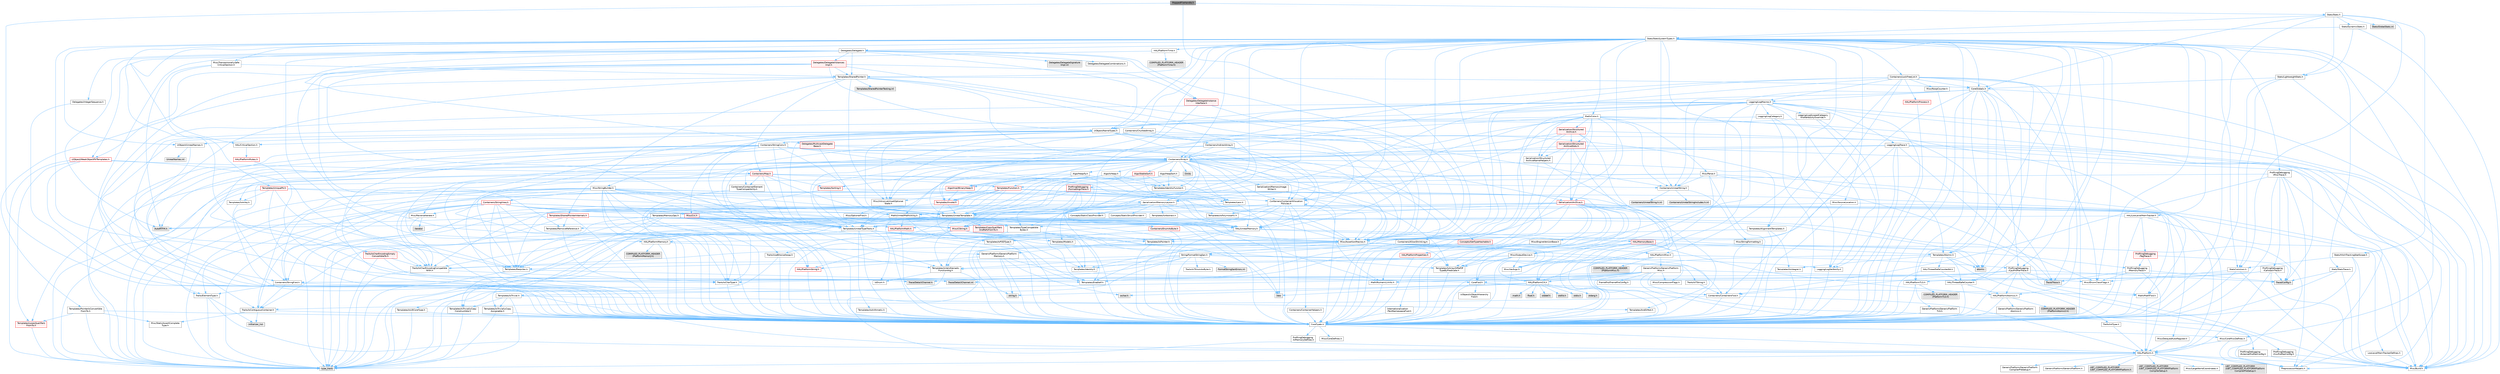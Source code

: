 digraph "MappedFileHandle.h"
{
 // INTERACTIVE_SVG=YES
 // LATEX_PDF_SIZE
  bgcolor="transparent";
  edge [fontname=Helvetica,fontsize=10,labelfontname=Helvetica,labelfontsize=10];
  node [fontname=Helvetica,fontsize=10,shape=box,height=0.2,width=0.4];
  Node1 [id="Node000001",label="MappedFileHandle.h",height=0.2,width=0.4,color="gray40", fillcolor="grey60", style="filled", fontcolor="black",tooltip=" "];
  Node1 -> Node2 [id="edge1_Node000001_Node000002",color="steelblue1",style="solid",tooltip=" "];
  Node2 [id="Node000002",label="CoreTypes.h",height=0.2,width=0.4,color="grey40", fillcolor="white", style="filled",URL="$dc/dec/CoreTypes_8h.html",tooltip=" "];
  Node2 -> Node3 [id="edge2_Node000002_Node000003",color="steelblue1",style="solid",tooltip=" "];
  Node3 [id="Node000003",label="HAL/Platform.h",height=0.2,width=0.4,color="grey40", fillcolor="white", style="filled",URL="$d9/dd0/Platform_8h.html",tooltip=" "];
  Node3 -> Node4 [id="edge3_Node000003_Node000004",color="steelblue1",style="solid",tooltip=" "];
  Node4 [id="Node000004",label="Misc/Build.h",height=0.2,width=0.4,color="grey40", fillcolor="white", style="filled",URL="$d3/dbb/Build_8h.html",tooltip=" "];
  Node3 -> Node5 [id="edge4_Node000003_Node000005",color="steelblue1",style="solid",tooltip=" "];
  Node5 [id="Node000005",label="Misc/LargeWorldCoordinates.h",height=0.2,width=0.4,color="grey40", fillcolor="white", style="filled",URL="$d2/dcb/LargeWorldCoordinates_8h.html",tooltip=" "];
  Node3 -> Node6 [id="edge5_Node000003_Node000006",color="steelblue1",style="solid",tooltip=" "];
  Node6 [id="Node000006",label="type_traits",height=0.2,width=0.4,color="grey60", fillcolor="#E0E0E0", style="filled",tooltip=" "];
  Node3 -> Node7 [id="edge6_Node000003_Node000007",color="steelblue1",style="solid",tooltip=" "];
  Node7 [id="Node000007",label="PreprocessorHelpers.h",height=0.2,width=0.4,color="grey40", fillcolor="white", style="filled",URL="$db/ddb/PreprocessorHelpers_8h.html",tooltip=" "];
  Node3 -> Node8 [id="edge7_Node000003_Node000008",color="steelblue1",style="solid",tooltip=" "];
  Node8 [id="Node000008",label="UBT_COMPILED_PLATFORM\l/UBT_COMPILED_PLATFORMPlatform\lCompilerPreSetup.h",height=0.2,width=0.4,color="grey60", fillcolor="#E0E0E0", style="filled",tooltip=" "];
  Node3 -> Node9 [id="edge8_Node000003_Node000009",color="steelblue1",style="solid",tooltip=" "];
  Node9 [id="Node000009",label="GenericPlatform/GenericPlatform\lCompilerPreSetup.h",height=0.2,width=0.4,color="grey40", fillcolor="white", style="filled",URL="$d9/dc8/GenericPlatformCompilerPreSetup_8h.html",tooltip=" "];
  Node3 -> Node10 [id="edge9_Node000003_Node000010",color="steelblue1",style="solid",tooltip=" "];
  Node10 [id="Node000010",label="GenericPlatform/GenericPlatform.h",height=0.2,width=0.4,color="grey40", fillcolor="white", style="filled",URL="$d6/d84/GenericPlatform_8h.html",tooltip=" "];
  Node3 -> Node11 [id="edge10_Node000003_Node000011",color="steelblue1",style="solid",tooltip=" "];
  Node11 [id="Node000011",label="UBT_COMPILED_PLATFORM\l/UBT_COMPILED_PLATFORMPlatform.h",height=0.2,width=0.4,color="grey60", fillcolor="#E0E0E0", style="filled",tooltip=" "];
  Node3 -> Node12 [id="edge11_Node000003_Node000012",color="steelblue1",style="solid",tooltip=" "];
  Node12 [id="Node000012",label="UBT_COMPILED_PLATFORM\l/UBT_COMPILED_PLATFORMPlatform\lCompilerSetup.h",height=0.2,width=0.4,color="grey60", fillcolor="#E0E0E0", style="filled",tooltip=" "];
  Node2 -> Node13 [id="edge12_Node000002_Node000013",color="steelblue1",style="solid",tooltip=" "];
  Node13 [id="Node000013",label="ProfilingDebugging\l/UMemoryDefines.h",height=0.2,width=0.4,color="grey40", fillcolor="white", style="filled",URL="$d2/da2/UMemoryDefines_8h.html",tooltip=" "];
  Node2 -> Node14 [id="edge13_Node000002_Node000014",color="steelblue1",style="solid",tooltip=" "];
  Node14 [id="Node000014",label="Misc/CoreMiscDefines.h",height=0.2,width=0.4,color="grey40", fillcolor="white", style="filled",URL="$da/d38/CoreMiscDefines_8h.html",tooltip=" "];
  Node14 -> Node3 [id="edge14_Node000014_Node000003",color="steelblue1",style="solid",tooltip=" "];
  Node14 -> Node7 [id="edge15_Node000014_Node000007",color="steelblue1",style="solid",tooltip=" "];
  Node2 -> Node15 [id="edge16_Node000002_Node000015",color="steelblue1",style="solid",tooltip=" "];
  Node15 [id="Node000015",label="Misc/CoreDefines.h",height=0.2,width=0.4,color="grey40", fillcolor="white", style="filled",URL="$d3/dd2/CoreDefines_8h.html",tooltip=" "];
  Node1 -> Node16 [id="edge17_Node000001_Node000016",color="steelblue1",style="solid",tooltip=" "];
  Node16 [id="Node000016",label="Misc/AssertionMacros.h",height=0.2,width=0.4,color="grey40", fillcolor="white", style="filled",URL="$d0/dfa/AssertionMacros_8h.html",tooltip=" "];
  Node16 -> Node2 [id="edge18_Node000016_Node000002",color="steelblue1",style="solid",tooltip=" "];
  Node16 -> Node3 [id="edge19_Node000016_Node000003",color="steelblue1",style="solid",tooltip=" "];
  Node16 -> Node17 [id="edge20_Node000016_Node000017",color="steelblue1",style="solid",tooltip=" "];
  Node17 [id="Node000017",label="HAL/PlatformMisc.h",height=0.2,width=0.4,color="grey40", fillcolor="white", style="filled",URL="$d0/df5/PlatformMisc_8h.html",tooltip=" "];
  Node17 -> Node2 [id="edge21_Node000017_Node000002",color="steelblue1",style="solid",tooltip=" "];
  Node17 -> Node18 [id="edge22_Node000017_Node000018",color="steelblue1",style="solid",tooltip=" "];
  Node18 [id="Node000018",label="GenericPlatform/GenericPlatform\lMisc.h",height=0.2,width=0.4,color="grey40", fillcolor="white", style="filled",URL="$db/d9a/GenericPlatformMisc_8h.html",tooltip=" "];
  Node18 -> Node19 [id="edge23_Node000018_Node000019",color="steelblue1",style="solid",tooltip=" "];
  Node19 [id="Node000019",label="Containers/StringFwd.h",height=0.2,width=0.4,color="grey40", fillcolor="white", style="filled",URL="$df/d37/StringFwd_8h.html",tooltip=" "];
  Node19 -> Node2 [id="edge24_Node000019_Node000002",color="steelblue1",style="solid",tooltip=" "];
  Node19 -> Node20 [id="edge25_Node000019_Node000020",color="steelblue1",style="solid",tooltip=" "];
  Node20 [id="Node000020",label="Traits/ElementType.h",height=0.2,width=0.4,color="grey40", fillcolor="white", style="filled",URL="$d5/d4f/ElementType_8h.html",tooltip=" "];
  Node20 -> Node3 [id="edge26_Node000020_Node000003",color="steelblue1",style="solid",tooltip=" "];
  Node20 -> Node21 [id="edge27_Node000020_Node000021",color="steelblue1",style="solid",tooltip=" "];
  Node21 [id="Node000021",label="initializer_list",height=0.2,width=0.4,color="grey60", fillcolor="#E0E0E0", style="filled",tooltip=" "];
  Node20 -> Node6 [id="edge28_Node000020_Node000006",color="steelblue1",style="solid",tooltip=" "];
  Node19 -> Node22 [id="edge29_Node000019_Node000022",color="steelblue1",style="solid",tooltip=" "];
  Node22 [id="Node000022",label="Traits/IsContiguousContainer.h",height=0.2,width=0.4,color="grey40", fillcolor="white", style="filled",URL="$d5/d3c/IsContiguousContainer_8h.html",tooltip=" "];
  Node22 -> Node2 [id="edge30_Node000022_Node000002",color="steelblue1",style="solid",tooltip=" "];
  Node22 -> Node23 [id="edge31_Node000022_Node000023",color="steelblue1",style="solid",tooltip=" "];
  Node23 [id="Node000023",label="Misc/StaticAssertComplete\lType.h",height=0.2,width=0.4,color="grey40", fillcolor="white", style="filled",URL="$d5/d4e/StaticAssertCompleteType_8h.html",tooltip=" "];
  Node22 -> Node21 [id="edge32_Node000022_Node000021",color="steelblue1",style="solid",tooltip=" "];
  Node18 -> Node24 [id="edge33_Node000018_Node000024",color="steelblue1",style="solid",tooltip=" "];
  Node24 [id="Node000024",label="CoreFwd.h",height=0.2,width=0.4,color="grey40", fillcolor="white", style="filled",URL="$d1/d1e/CoreFwd_8h.html",tooltip=" "];
  Node24 -> Node2 [id="edge34_Node000024_Node000002",color="steelblue1",style="solid",tooltip=" "];
  Node24 -> Node25 [id="edge35_Node000024_Node000025",color="steelblue1",style="solid",tooltip=" "];
  Node25 [id="Node000025",label="Containers/ContainersFwd.h",height=0.2,width=0.4,color="grey40", fillcolor="white", style="filled",URL="$d4/d0a/ContainersFwd_8h.html",tooltip=" "];
  Node25 -> Node3 [id="edge36_Node000025_Node000003",color="steelblue1",style="solid",tooltip=" "];
  Node25 -> Node2 [id="edge37_Node000025_Node000002",color="steelblue1",style="solid",tooltip=" "];
  Node25 -> Node22 [id="edge38_Node000025_Node000022",color="steelblue1",style="solid",tooltip=" "];
  Node24 -> Node26 [id="edge39_Node000024_Node000026",color="steelblue1",style="solid",tooltip=" "];
  Node26 [id="Node000026",label="Math/MathFwd.h",height=0.2,width=0.4,color="grey40", fillcolor="white", style="filled",URL="$d2/d10/MathFwd_8h.html",tooltip=" "];
  Node26 -> Node3 [id="edge40_Node000026_Node000003",color="steelblue1",style="solid",tooltip=" "];
  Node24 -> Node27 [id="edge41_Node000024_Node000027",color="steelblue1",style="solid",tooltip=" "];
  Node27 [id="Node000027",label="UObject/UObjectHierarchy\lFwd.h",height=0.2,width=0.4,color="grey40", fillcolor="white", style="filled",URL="$d3/d13/UObjectHierarchyFwd_8h.html",tooltip=" "];
  Node18 -> Node2 [id="edge42_Node000018_Node000002",color="steelblue1",style="solid",tooltip=" "];
  Node18 -> Node28 [id="edge43_Node000018_Node000028",color="steelblue1",style="solid",tooltip=" "];
  Node28 [id="Node000028",label="FramePro/FrameProConfig.h",height=0.2,width=0.4,color="grey40", fillcolor="white", style="filled",URL="$d7/d90/FrameProConfig_8h.html",tooltip=" "];
  Node18 -> Node29 [id="edge44_Node000018_Node000029",color="steelblue1",style="solid",tooltip=" "];
  Node29 [id="Node000029",label="HAL/PlatformCrt.h",height=0.2,width=0.4,color="grey40", fillcolor="white", style="filled",URL="$d8/d75/PlatformCrt_8h.html",tooltip=" "];
  Node29 -> Node30 [id="edge45_Node000029_Node000030",color="steelblue1",style="solid",tooltip=" "];
  Node30 [id="Node000030",label="new",height=0.2,width=0.4,color="grey60", fillcolor="#E0E0E0", style="filled",tooltip=" "];
  Node29 -> Node31 [id="edge46_Node000029_Node000031",color="steelblue1",style="solid",tooltip=" "];
  Node31 [id="Node000031",label="wchar.h",height=0.2,width=0.4,color="grey60", fillcolor="#E0E0E0", style="filled",tooltip=" "];
  Node29 -> Node32 [id="edge47_Node000029_Node000032",color="steelblue1",style="solid",tooltip=" "];
  Node32 [id="Node000032",label="stddef.h",height=0.2,width=0.4,color="grey60", fillcolor="#E0E0E0", style="filled",tooltip=" "];
  Node29 -> Node33 [id="edge48_Node000029_Node000033",color="steelblue1",style="solid",tooltip=" "];
  Node33 [id="Node000033",label="stdlib.h",height=0.2,width=0.4,color="grey60", fillcolor="#E0E0E0", style="filled",tooltip=" "];
  Node29 -> Node34 [id="edge49_Node000029_Node000034",color="steelblue1",style="solid",tooltip=" "];
  Node34 [id="Node000034",label="stdio.h",height=0.2,width=0.4,color="grey60", fillcolor="#E0E0E0", style="filled",tooltip=" "];
  Node29 -> Node35 [id="edge50_Node000029_Node000035",color="steelblue1",style="solid",tooltip=" "];
  Node35 [id="Node000035",label="stdarg.h",height=0.2,width=0.4,color="grey60", fillcolor="#E0E0E0", style="filled",tooltip=" "];
  Node29 -> Node36 [id="edge51_Node000029_Node000036",color="steelblue1",style="solid",tooltip=" "];
  Node36 [id="Node000036",label="math.h",height=0.2,width=0.4,color="grey60", fillcolor="#E0E0E0", style="filled",tooltip=" "];
  Node29 -> Node37 [id="edge52_Node000029_Node000037",color="steelblue1",style="solid",tooltip=" "];
  Node37 [id="Node000037",label="float.h",height=0.2,width=0.4,color="grey60", fillcolor="#E0E0E0", style="filled",tooltip=" "];
  Node29 -> Node38 [id="edge53_Node000029_Node000038",color="steelblue1",style="solid",tooltip=" "];
  Node38 [id="Node000038",label="string.h",height=0.2,width=0.4,color="grey60", fillcolor="#E0E0E0", style="filled",tooltip=" "];
  Node18 -> Node39 [id="edge54_Node000018_Node000039",color="steelblue1",style="solid",tooltip=" "];
  Node39 [id="Node000039",label="Math/NumericLimits.h",height=0.2,width=0.4,color="grey40", fillcolor="white", style="filled",URL="$df/d1b/NumericLimits_8h.html",tooltip=" "];
  Node39 -> Node2 [id="edge55_Node000039_Node000002",color="steelblue1",style="solid",tooltip=" "];
  Node18 -> Node40 [id="edge56_Node000018_Node000040",color="steelblue1",style="solid",tooltip=" "];
  Node40 [id="Node000040",label="Misc/CompressionFlags.h",height=0.2,width=0.4,color="grey40", fillcolor="white", style="filled",URL="$d9/d76/CompressionFlags_8h.html",tooltip=" "];
  Node18 -> Node41 [id="edge57_Node000018_Node000041",color="steelblue1",style="solid",tooltip=" "];
  Node41 [id="Node000041",label="Misc/EnumClassFlags.h",height=0.2,width=0.4,color="grey40", fillcolor="white", style="filled",URL="$d8/de7/EnumClassFlags_8h.html",tooltip=" "];
  Node18 -> Node42 [id="edge58_Node000018_Node000042",color="steelblue1",style="solid",tooltip=" "];
  Node42 [id="Node000042",label="ProfilingDebugging\l/CsvProfilerConfig.h",height=0.2,width=0.4,color="grey40", fillcolor="white", style="filled",URL="$d3/d88/CsvProfilerConfig_8h.html",tooltip=" "];
  Node42 -> Node4 [id="edge59_Node000042_Node000004",color="steelblue1",style="solid",tooltip=" "];
  Node18 -> Node43 [id="edge60_Node000018_Node000043",color="steelblue1",style="solid",tooltip=" "];
  Node43 [id="Node000043",label="ProfilingDebugging\l/ExternalProfilerConfig.h",height=0.2,width=0.4,color="grey40", fillcolor="white", style="filled",URL="$d3/dbb/ExternalProfilerConfig_8h.html",tooltip=" "];
  Node43 -> Node4 [id="edge61_Node000043_Node000004",color="steelblue1",style="solid",tooltip=" "];
  Node17 -> Node44 [id="edge62_Node000017_Node000044",color="steelblue1",style="solid",tooltip=" "];
  Node44 [id="Node000044",label="COMPILED_PLATFORM_HEADER\l(PlatformMisc.h)",height=0.2,width=0.4,color="grey60", fillcolor="#E0E0E0", style="filled",tooltip=" "];
  Node17 -> Node45 [id="edge63_Node000017_Node000045",color="steelblue1",style="solid",tooltip=" "];
  Node45 [id="Node000045",label="ProfilingDebugging\l/CpuProfilerTrace.h",height=0.2,width=0.4,color="grey40", fillcolor="white", style="filled",URL="$da/dcb/CpuProfilerTrace_8h.html",tooltip=" "];
  Node45 -> Node2 [id="edge64_Node000045_Node000002",color="steelblue1",style="solid",tooltip=" "];
  Node45 -> Node25 [id="edge65_Node000045_Node000025",color="steelblue1",style="solid",tooltip=" "];
  Node45 -> Node46 [id="edge66_Node000045_Node000046",color="steelblue1",style="solid",tooltip=" "];
  Node46 [id="Node000046",label="HAL/PlatformAtomics.h",height=0.2,width=0.4,color="grey40", fillcolor="white", style="filled",URL="$d3/d36/PlatformAtomics_8h.html",tooltip=" "];
  Node46 -> Node2 [id="edge67_Node000046_Node000002",color="steelblue1",style="solid",tooltip=" "];
  Node46 -> Node47 [id="edge68_Node000046_Node000047",color="steelblue1",style="solid",tooltip=" "];
  Node47 [id="Node000047",label="GenericPlatform/GenericPlatform\lAtomics.h",height=0.2,width=0.4,color="grey40", fillcolor="white", style="filled",URL="$da/d72/GenericPlatformAtomics_8h.html",tooltip=" "];
  Node47 -> Node2 [id="edge69_Node000047_Node000002",color="steelblue1",style="solid",tooltip=" "];
  Node46 -> Node48 [id="edge70_Node000046_Node000048",color="steelblue1",style="solid",tooltip=" "];
  Node48 [id="Node000048",label="COMPILED_PLATFORM_HEADER\l(PlatformAtomics.h)",height=0.2,width=0.4,color="grey60", fillcolor="#E0E0E0", style="filled",tooltip=" "];
  Node45 -> Node7 [id="edge71_Node000045_Node000007",color="steelblue1",style="solid",tooltip=" "];
  Node45 -> Node4 [id="edge72_Node000045_Node000004",color="steelblue1",style="solid",tooltip=" "];
  Node45 -> Node49 [id="edge73_Node000045_Node000049",color="steelblue1",style="solid",tooltip=" "];
  Node49 [id="Node000049",label="Trace/Config.h",height=0.2,width=0.4,color="grey60", fillcolor="#E0E0E0", style="filled",tooltip=" "];
  Node45 -> Node50 [id="edge74_Node000045_Node000050",color="steelblue1",style="solid",tooltip=" "];
  Node50 [id="Node000050",label="Trace/Detail/Channel.h",height=0.2,width=0.4,color="grey60", fillcolor="#E0E0E0", style="filled",tooltip=" "];
  Node45 -> Node51 [id="edge75_Node000045_Node000051",color="steelblue1",style="solid",tooltip=" "];
  Node51 [id="Node000051",label="Trace/Detail/Channel.inl",height=0.2,width=0.4,color="grey60", fillcolor="#E0E0E0", style="filled",tooltip=" "];
  Node45 -> Node52 [id="edge76_Node000045_Node000052",color="steelblue1",style="solid",tooltip=" "];
  Node52 [id="Node000052",label="Trace/Trace.h",height=0.2,width=0.4,color="grey60", fillcolor="#E0E0E0", style="filled",tooltip=" "];
  Node16 -> Node7 [id="edge77_Node000016_Node000007",color="steelblue1",style="solid",tooltip=" "];
  Node16 -> Node53 [id="edge78_Node000016_Node000053",color="steelblue1",style="solid",tooltip=" "];
  Node53 [id="Node000053",label="Templates/EnableIf.h",height=0.2,width=0.4,color="grey40", fillcolor="white", style="filled",URL="$d7/d60/EnableIf_8h.html",tooltip=" "];
  Node53 -> Node2 [id="edge79_Node000053_Node000002",color="steelblue1",style="solid",tooltip=" "];
  Node16 -> Node54 [id="edge80_Node000016_Node000054",color="steelblue1",style="solid",tooltip=" "];
  Node54 [id="Node000054",label="Templates/IsArrayOrRefOf\lTypeByPredicate.h",height=0.2,width=0.4,color="grey40", fillcolor="white", style="filled",URL="$d6/da1/IsArrayOrRefOfTypeByPredicate_8h.html",tooltip=" "];
  Node54 -> Node2 [id="edge81_Node000054_Node000002",color="steelblue1",style="solid",tooltip=" "];
  Node16 -> Node55 [id="edge82_Node000016_Node000055",color="steelblue1",style="solid",tooltip=" "];
  Node55 [id="Node000055",label="Templates/IsValidVariadic\lFunctionArg.h",height=0.2,width=0.4,color="grey40", fillcolor="white", style="filled",URL="$d0/dc8/IsValidVariadicFunctionArg_8h.html",tooltip=" "];
  Node55 -> Node2 [id="edge83_Node000055_Node000002",color="steelblue1",style="solid",tooltip=" "];
  Node55 -> Node56 [id="edge84_Node000055_Node000056",color="steelblue1",style="solid",tooltip=" "];
  Node56 [id="Node000056",label="IsEnum.h",height=0.2,width=0.4,color="grey40", fillcolor="white", style="filled",URL="$d4/de5/IsEnum_8h.html",tooltip=" "];
  Node55 -> Node6 [id="edge85_Node000055_Node000006",color="steelblue1",style="solid",tooltip=" "];
  Node16 -> Node57 [id="edge86_Node000016_Node000057",color="steelblue1",style="solid",tooltip=" "];
  Node57 [id="Node000057",label="Traits/IsCharEncodingCompatible\lWith.h",height=0.2,width=0.4,color="grey40", fillcolor="white", style="filled",URL="$df/dd1/IsCharEncodingCompatibleWith_8h.html",tooltip=" "];
  Node57 -> Node6 [id="edge87_Node000057_Node000006",color="steelblue1",style="solid",tooltip=" "];
  Node57 -> Node58 [id="edge88_Node000057_Node000058",color="steelblue1",style="solid",tooltip=" "];
  Node58 [id="Node000058",label="Traits/IsCharType.h",height=0.2,width=0.4,color="grey40", fillcolor="white", style="filled",URL="$db/d51/IsCharType_8h.html",tooltip=" "];
  Node58 -> Node2 [id="edge89_Node000058_Node000002",color="steelblue1",style="solid",tooltip=" "];
  Node16 -> Node59 [id="edge90_Node000016_Node000059",color="steelblue1",style="solid",tooltip=" "];
  Node59 [id="Node000059",label="Misc/VarArgs.h",height=0.2,width=0.4,color="grey40", fillcolor="white", style="filled",URL="$d5/d6f/VarArgs_8h.html",tooltip=" "];
  Node59 -> Node2 [id="edge91_Node000059_Node000002",color="steelblue1",style="solid",tooltip=" "];
  Node16 -> Node60 [id="edge92_Node000016_Node000060",color="steelblue1",style="solid",tooltip=" "];
  Node60 [id="Node000060",label="String/FormatStringSan.h",height=0.2,width=0.4,color="grey40", fillcolor="white", style="filled",URL="$d3/d8b/FormatStringSan_8h.html",tooltip=" "];
  Node60 -> Node6 [id="edge93_Node000060_Node000006",color="steelblue1",style="solid",tooltip=" "];
  Node60 -> Node2 [id="edge94_Node000060_Node000002",color="steelblue1",style="solid",tooltip=" "];
  Node60 -> Node61 [id="edge95_Node000060_Node000061",color="steelblue1",style="solid",tooltip=" "];
  Node61 [id="Node000061",label="Templates/Requires.h",height=0.2,width=0.4,color="grey40", fillcolor="white", style="filled",URL="$dc/d96/Requires_8h.html",tooltip=" "];
  Node61 -> Node53 [id="edge96_Node000061_Node000053",color="steelblue1",style="solid",tooltip=" "];
  Node61 -> Node6 [id="edge97_Node000061_Node000006",color="steelblue1",style="solid",tooltip=" "];
  Node60 -> Node62 [id="edge98_Node000060_Node000062",color="steelblue1",style="solid",tooltip=" "];
  Node62 [id="Node000062",label="Templates/Identity.h",height=0.2,width=0.4,color="grey40", fillcolor="white", style="filled",URL="$d0/dd5/Identity_8h.html",tooltip=" "];
  Node60 -> Node55 [id="edge99_Node000060_Node000055",color="steelblue1",style="solid",tooltip=" "];
  Node60 -> Node58 [id="edge100_Node000060_Node000058",color="steelblue1",style="solid",tooltip=" "];
  Node60 -> Node63 [id="edge101_Node000060_Node000063",color="steelblue1",style="solid",tooltip=" "];
  Node63 [id="Node000063",label="Traits/IsTEnumAsByte.h",height=0.2,width=0.4,color="grey40", fillcolor="white", style="filled",URL="$d1/de6/IsTEnumAsByte_8h.html",tooltip=" "];
  Node60 -> Node64 [id="edge102_Node000060_Node000064",color="steelblue1",style="solid",tooltip=" "];
  Node64 [id="Node000064",label="Traits/IsTString.h",height=0.2,width=0.4,color="grey40", fillcolor="white", style="filled",URL="$d0/df8/IsTString_8h.html",tooltip=" "];
  Node64 -> Node25 [id="edge103_Node000064_Node000025",color="steelblue1",style="solid",tooltip=" "];
  Node60 -> Node25 [id="edge104_Node000060_Node000025",color="steelblue1",style="solid",tooltip=" "];
  Node60 -> Node65 [id="edge105_Node000060_Node000065",color="steelblue1",style="solid",tooltip=" "];
  Node65 [id="Node000065",label="FormatStringSanErrors.inl",height=0.2,width=0.4,color="grey60", fillcolor="#E0E0E0", style="filled",tooltip=" "];
  Node16 -> Node66 [id="edge106_Node000016_Node000066",color="steelblue1",style="solid",tooltip=" "];
  Node66 [id="Node000066",label="atomic",height=0.2,width=0.4,color="grey60", fillcolor="#E0E0E0", style="filled",tooltip=" "];
  Node1 -> Node67 [id="edge107_Node000001_Node000067",color="steelblue1",style="solid",tooltip=" "];
  Node67 [id="Node000067",label="Stats/Stats.h",height=0.2,width=0.4,color="grey40", fillcolor="white", style="filled",URL="$dc/d09/Stats_8h.html",tooltip=" "];
  Node67 -> Node68 [id="edge108_Node000067_Node000068",color="steelblue1",style="solid",tooltip=" "];
  Node68 [id="Node000068",label="CoreGlobals.h",height=0.2,width=0.4,color="grey40", fillcolor="white", style="filled",URL="$d5/d8c/CoreGlobals_8h.html",tooltip=" "];
  Node68 -> Node69 [id="edge109_Node000068_Node000069",color="steelblue1",style="solid",tooltip=" "];
  Node69 [id="Node000069",label="Containers/UnrealString.h",height=0.2,width=0.4,color="grey40", fillcolor="white", style="filled",URL="$d5/dba/UnrealString_8h.html",tooltip=" "];
  Node69 -> Node70 [id="edge110_Node000069_Node000070",color="steelblue1",style="solid",tooltip=" "];
  Node70 [id="Node000070",label="Containers/UnrealStringIncludes.h.inl",height=0.2,width=0.4,color="grey60", fillcolor="#E0E0E0", style="filled",tooltip=" "];
  Node69 -> Node71 [id="edge111_Node000069_Node000071",color="steelblue1",style="solid",tooltip=" "];
  Node71 [id="Node000071",label="Containers/UnrealString.h.inl",height=0.2,width=0.4,color="grey60", fillcolor="#E0E0E0", style="filled",tooltip=" "];
  Node69 -> Node72 [id="edge112_Node000069_Node000072",color="steelblue1",style="solid",tooltip=" "];
  Node72 [id="Node000072",label="Misc/StringFormatArg.h",height=0.2,width=0.4,color="grey40", fillcolor="white", style="filled",URL="$d2/d16/StringFormatArg_8h.html",tooltip=" "];
  Node72 -> Node25 [id="edge113_Node000072_Node000025",color="steelblue1",style="solid",tooltip=" "];
  Node68 -> Node2 [id="edge114_Node000068_Node000002",color="steelblue1",style="solid",tooltip=" "];
  Node68 -> Node73 [id="edge115_Node000068_Node000073",color="steelblue1",style="solid",tooltip=" "];
  Node73 [id="Node000073",label="HAL/PlatformTLS.h",height=0.2,width=0.4,color="grey40", fillcolor="white", style="filled",URL="$d0/def/PlatformTLS_8h.html",tooltip=" "];
  Node73 -> Node2 [id="edge116_Node000073_Node000002",color="steelblue1",style="solid",tooltip=" "];
  Node73 -> Node74 [id="edge117_Node000073_Node000074",color="steelblue1",style="solid",tooltip=" "];
  Node74 [id="Node000074",label="GenericPlatform/GenericPlatform\lTLS.h",height=0.2,width=0.4,color="grey40", fillcolor="white", style="filled",URL="$d3/d3c/GenericPlatformTLS_8h.html",tooltip=" "];
  Node74 -> Node2 [id="edge118_Node000074_Node000002",color="steelblue1",style="solid",tooltip=" "];
  Node73 -> Node75 [id="edge119_Node000073_Node000075",color="steelblue1",style="solid",tooltip=" "];
  Node75 [id="Node000075",label="COMPILED_PLATFORM_HEADER\l(PlatformTLS.h)",height=0.2,width=0.4,color="grey60", fillcolor="#E0E0E0", style="filled",tooltip=" "];
  Node68 -> Node76 [id="edge120_Node000068_Node000076",color="steelblue1",style="solid",tooltip=" "];
  Node76 [id="Node000076",label="Logging/LogMacros.h",height=0.2,width=0.4,color="grey40", fillcolor="white", style="filled",URL="$d0/d16/LogMacros_8h.html",tooltip=" "];
  Node76 -> Node69 [id="edge121_Node000076_Node000069",color="steelblue1",style="solid",tooltip=" "];
  Node76 -> Node2 [id="edge122_Node000076_Node000002",color="steelblue1",style="solid",tooltip=" "];
  Node76 -> Node7 [id="edge123_Node000076_Node000007",color="steelblue1",style="solid",tooltip=" "];
  Node76 -> Node77 [id="edge124_Node000076_Node000077",color="steelblue1",style="solid",tooltip=" "];
  Node77 [id="Node000077",label="Logging/LogCategory.h",height=0.2,width=0.4,color="grey40", fillcolor="white", style="filled",URL="$d9/d36/LogCategory_8h.html",tooltip=" "];
  Node77 -> Node2 [id="edge125_Node000077_Node000002",color="steelblue1",style="solid",tooltip=" "];
  Node77 -> Node78 [id="edge126_Node000077_Node000078",color="steelblue1",style="solid",tooltip=" "];
  Node78 [id="Node000078",label="Logging/LogVerbosity.h",height=0.2,width=0.4,color="grey40", fillcolor="white", style="filled",URL="$d2/d8f/LogVerbosity_8h.html",tooltip=" "];
  Node78 -> Node2 [id="edge127_Node000078_Node000002",color="steelblue1",style="solid",tooltip=" "];
  Node77 -> Node79 [id="edge128_Node000077_Node000079",color="steelblue1",style="solid",tooltip=" "];
  Node79 [id="Node000079",label="UObject/NameTypes.h",height=0.2,width=0.4,color="grey40", fillcolor="white", style="filled",URL="$d6/d35/NameTypes_8h.html",tooltip=" "];
  Node79 -> Node2 [id="edge129_Node000079_Node000002",color="steelblue1",style="solid",tooltip=" "];
  Node79 -> Node16 [id="edge130_Node000079_Node000016",color="steelblue1",style="solid",tooltip=" "];
  Node79 -> Node80 [id="edge131_Node000079_Node000080",color="steelblue1",style="solid",tooltip=" "];
  Node80 [id="Node000080",label="HAL/UnrealMemory.h",height=0.2,width=0.4,color="grey40", fillcolor="white", style="filled",URL="$d9/d96/UnrealMemory_8h.html",tooltip=" "];
  Node80 -> Node2 [id="edge132_Node000080_Node000002",color="steelblue1",style="solid",tooltip=" "];
  Node80 -> Node81 [id="edge133_Node000080_Node000081",color="steelblue1",style="solid",tooltip=" "];
  Node81 [id="Node000081",label="GenericPlatform/GenericPlatform\lMemory.h",height=0.2,width=0.4,color="grey40", fillcolor="white", style="filled",URL="$dd/d22/GenericPlatformMemory_8h.html",tooltip=" "];
  Node81 -> Node24 [id="edge134_Node000081_Node000024",color="steelblue1",style="solid",tooltip=" "];
  Node81 -> Node2 [id="edge135_Node000081_Node000002",color="steelblue1",style="solid",tooltip=" "];
  Node81 -> Node82 [id="edge136_Node000081_Node000082",color="steelblue1",style="solid",tooltip=" "];
  Node82 [id="Node000082",label="HAL/PlatformString.h",height=0.2,width=0.4,color="red", fillcolor="#FFF0F0", style="filled",URL="$db/db5/PlatformString_8h.html",tooltip=" "];
  Node82 -> Node2 [id="edge137_Node000082_Node000002",color="steelblue1",style="solid",tooltip=" "];
  Node81 -> Node38 [id="edge138_Node000081_Node000038",color="steelblue1",style="solid",tooltip=" "];
  Node81 -> Node31 [id="edge139_Node000081_Node000031",color="steelblue1",style="solid",tooltip=" "];
  Node80 -> Node84 [id="edge140_Node000080_Node000084",color="steelblue1",style="solid",tooltip=" "];
  Node84 [id="Node000084",label="HAL/MemoryBase.h",height=0.2,width=0.4,color="red", fillcolor="#FFF0F0", style="filled",URL="$d6/d9f/MemoryBase_8h.html",tooltip=" "];
  Node84 -> Node2 [id="edge141_Node000084_Node000002",color="steelblue1",style="solid",tooltip=" "];
  Node84 -> Node46 [id="edge142_Node000084_Node000046",color="steelblue1",style="solid",tooltip=" "];
  Node84 -> Node29 [id="edge143_Node000084_Node000029",color="steelblue1",style="solid",tooltip=" "];
  Node84 -> Node86 [id="edge144_Node000084_Node000086",color="steelblue1",style="solid",tooltip=" "];
  Node86 [id="Node000086",label="Misc/OutputDevice.h",height=0.2,width=0.4,color="grey40", fillcolor="white", style="filled",URL="$d7/d32/OutputDevice_8h.html",tooltip=" "];
  Node86 -> Node24 [id="edge145_Node000086_Node000024",color="steelblue1",style="solid",tooltip=" "];
  Node86 -> Node2 [id="edge146_Node000086_Node000002",color="steelblue1",style="solid",tooltip=" "];
  Node86 -> Node78 [id="edge147_Node000086_Node000078",color="steelblue1",style="solid",tooltip=" "];
  Node86 -> Node59 [id="edge148_Node000086_Node000059",color="steelblue1",style="solid",tooltip=" "];
  Node86 -> Node54 [id="edge149_Node000086_Node000054",color="steelblue1",style="solid",tooltip=" "];
  Node86 -> Node55 [id="edge150_Node000086_Node000055",color="steelblue1",style="solid",tooltip=" "];
  Node86 -> Node57 [id="edge151_Node000086_Node000057",color="steelblue1",style="solid",tooltip=" "];
  Node84 -> Node87 [id="edge152_Node000084_Node000087",color="steelblue1",style="solid",tooltip=" "];
  Node87 [id="Node000087",label="Templates/Atomic.h",height=0.2,width=0.4,color="grey40", fillcolor="white", style="filled",URL="$d3/d91/Atomic_8h.html",tooltip=" "];
  Node87 -> Node88 [id="edge153_Node000087_Node000088",color="steelblue1",style="solid",tooltip=" "];
  Node88 [id="Node000088",label="HAL/ThreadSafeCounter.h",height=0.2,width=0.4,color="grey40", fillcolor="white", style="filled",URL="$dc/dc9/ThreadSafeCounter_8h.html",tooltip=" "];
  Node88 -> Node2 [id="edge154_Node000088_Node000002",color="steelblue1",style="solid",tooltip=" "];
  Node88 -> Node46 [id="edge155_Node000088_Node000046",color="steelblue1",style="solid",tooltip=" "];
  Node87 -> Node89 [id="edge156_Node000087_Node000089",color="steelblue1",style="solid",tooltip=" "];
  Node89 [id="Node000089",label="HAL/ThreadSafeCounter64.h",height=0.2,width=0.4,color="grey40", fillcolor="white", style="filled",URL="$d0/d12/ThreadSafeCounter64_8h.html",tooltip=" "];
  Node89 -> Node2 [id="edge157_Node000089_Node000002",color="steelblue1",style="solid",tooltip=" "];
  Node89 -> Node88 [id="edge158_Node000089_Node000088",color="steelblue1",style="solid",tooltip=" "];
  Node87 -> Node90 [id="edge159_Node000087_Node000090",color="steelblue1",style="solid",tooltip=" "];
  Node90 [id="Node000090",label="Templates/IsIntegral.h",height=0.2,width=0.4,color="grey40", fillcolor="white", style="filled",URL="$da/d64/IsIntegral_8h.html",tooltip=" "];
  Node90 -> Node2 [id="edge160_Node000090_Node000002",color="steelblue1",style="solid",tooltip=" "];
  Node87 -> Node91 [id="edge161_Node000087_Node000091",color="steelblue1",style="solid",tooltip=" "];
  Node91 [id="Node000091",label="Templates/IsTrivial.h",height=0.2,width=0.4,color="grey40", fillcolor="white", style="filled",URL="$da/d4c/IsTrivial_8h.html",tooltip=" "];
  Node91 -> Node92 [id="edge162_Node000091_Node000092",color="steelblue1",style="solid",tooltip=" "];
  Node92 [id="Node000092",label="Templates/AndOrNot.h",height=0.2,width=0.4,color="grey40", fillcolor="white", style="filled",URL="$db/d0a/AndOrNot_8h.html",tooltip=" "];
  Node92 -> Node2 [id="edge163_Node000092_Node000002",color="steelblue1",style="solid",tooltip=" "];
  Node91 -> Node93 [id="edge164_Node000091_Node000093",color="steelblue1",style="solid",tooltip=" "];
  Node93 [id="Node000093",label="Templates/IsTriviallyCopy\lConstructible.h",height=0.2,width=0.4,color="grey40", fillcolor="white", style="filled",URL="$d3/d78/IsTriviallyCopyConstructible_8h.html",tooltip=" "];
  Node93 -> Node2 [id="edge165_Node000093_Node000002",color="steelblue1",style="solid",tooltip=" "];
  Node93 -> Node6 [id="edge166_Node000093_Node000006",color="steelblue1",style="solid",tooltip=" "];
  Node91 -> Node94 [id="edge167_Node000091_Node000094",color="steelblue1",style="solid",tooltip=" "];
  Node94 [id="Node000094",label="Templates/IsTriviallyCopy\lAssignable.h",height=0.2,width=0.4,color="grey40", fillcolor="white", style="filled",URL="$d2/df2/IsTriviallyCopyAssignable_8h.html",tooltip=" "];
  Node94 -> Node2 [id="edge168_Node000094_Node000002",color="steelblue1",style="solid",tooltip=" "];
  Node94 -> Node6 [id="edge169_Node000094_Node000006",color="steelblue1",style="solid",tooltip=" "];
  Node91 -> Node6 [id="edge170_Node000091_Node000006",color="steelblue1",style="solid",tooltip=" "];
  Node87 -> Node95 [id="edge171_Node000087_Node000095",color="steelblue1",style="solid",tooltip=" "];
  Node95 [id="Node000095",label="Traits/IntType.h",height=0.2,width=0.4,color="grey40", fillcolor="white", style="filled",URL="$d7/deb/IntType_8h.html",tooltip=" "];
  Node95 -> Node3 [id="edge172_Node000095_Node000003",color="steelblue1",style="solid",tooltip=" "];
  Node87 -> Node66 [id="edge173_Node000087_Node000066",color="steelblue1",style="solid",tooltip=" "];
  Node80 -> Node96 [id="edge174_Node000080_Node000096",color="steelblue1",style="solid",tooltip=" "];
  Node96 [id="Node000096",label="HAL/PlatformMemory.h",height=0.2,width=0.4,color="grey40", fillcolor="white", style="filled",URL="$de/d68/PlatformMemory_8h.html",tooltip=" "];
  Node96 -> Node2 [id="edge175_Node000096_Node000002",color="steelblue1",style="solid",tooltip=" "];
  Node96 -> Node81 [id="edge176_Node000096_Node000081",color="steelblue1",style="solid",tooltip=" "];
  Node96 -> Node97 [id="edge177_Node000096_Node000097",color="steelblue1",style="solid",tooltip=" "];
  Node97 [id="Node000097",label="COMPILED_PLATFORM_HEADER\l(PlatformMemory.h)",height=0.2,width=0.4,color="grey60", fillcolor="#E0E0E0", style="filled",tooltip=" "];
  Node80 -> Node98 [id="edge178_Node000080_Node000098",color="steelblue1",style="solid",tooltip=" "];
  Node98 [id="Node000098",label="ProfilingDebugging\l/MemoryTrace.h",height=0.2,width=0.4,color="grey40", fillcolor="white", style="filled",URL="$da/dd7/MemoryTrace_8h.html",tooltip=" "];
  Node98 -> Node3 [id="edge179_Node000098_Node000003",color="steelblue1",style="solid",tooltip=" "];
  Node98 -> Node41 [id="edge180_Node000098_Node000041",color="steelblue1",style="solid",tooltip=" "];
  Node98 -> Node49 [id="edge181_Node000098_Node000049",color="steelblue1",style="solid",tooltip=" "];
  Node98 -> Node52 [id="edge182_Node000098_Node000052",color="steelblue1",style="solid",tooltip=" "];
  Node80 -> Node99 [id="edge183_Node000080_Node000099",color="steelblue1",style="solid",tooltip=" "];
  Node99 [id="Node000099",label="Templates/IsPointer.h",height=0.2,width=0.4,color="grey40", fillcolor="white", style="filled",URL="$d7/d05/IsPointer_8h.html",tooltip=" "];
  Node99 -> Node2 [id="edge184_Node000099_Node000002",color="steelblue1",style="solid",tooltip=" "];
  Node79 -> Node100 [id="edge185_Node000079_Node000100",color="steelblue1",style="solid",tooltip=" "];
  Node100 [id="Node000100",label="Templates/UnrealTypeTraits.h",height=0.2,width=0.4,color="grey40", fillcolor="white", style="filled",URL="$d2/d2d/UnrealTypeTraits_8h.html",tooltip=" "];
  Node100 -> Node2 [id="edge186_Node000100_Node000002",color="steelblue1",style="solid",tooltip=" "];
  Node100 -> Node99 [id="edge187_Node000100_Node000099",color="steelblue1",style="solid",tooltip=" "];
  Node100 -> Node16 [id="edge188_Node000100_Node000016",color="steelblue1",style="solid",tooltip=" "];
  Node100 -> Node92 [id="edge189_Node000100_Node000092",color="steelblue1",style="solid",tooltip=" "];
  Node100 -> Node53 [id="edge190_Node000100_Node000053",color="steelblue1",style="solid",tooltip=" "];
  Node100 -> Node101 [id="edge191_Node000100_Node000101",color="steelblue1",style="solid",tooltip=" "];
  Node101 [id="Node000101",label="Templates/IsArithmetic.h",height=0.2,width=0.4,color="grey40", fillcolor="white", style="filled",URL="$d2/d5d/IsArithmetic_8h.html",tooltip=" "];
  Node101 -> Node2 [id="edge192_Node000101_Node000002",color="steelblue1",style="solid",tooltip=" "];
  Node100 -> Node56 [id="edge193_Node000100_Node000056",color="steelblue1",style="solid",tooltip=" "];
  Node100 -> Node102 [id="edge194_Node000100_Node000102",color="steelblue1",style="solid",tooltip=" "];
  Node102 [id="Node000102",label="Templates/Models.h",height=0.2,width=0.4,color="grey40", fillcolor="white", style="filled",URL="$d3/d0c/Models_8h.html",tooltip=" "];
  Node102 -> Node62 [id="edge195_Node000102_Node000062",color="steelblue1",style="solid",tooltip=" "];
  Node100 -> Node103 [id="edge196_Node000100_Node000103",color="steelblue1",style="solid",tooltip=" "];
  Node103 [id="Node000103",label="Templates/IsPODType.h",height=0.2,width=0.4,color="grey40", fillcolor="white", style="filled",URL="$d7/db1/IsPODType_8h.html",tooltip=" "];
  Node103 -> Node2 [id="edge197_Node000103_Node000002",color="steelblue1",style="solid",tooltip=" "];
  Node100 -> Node104 [id="edge198_Node000100_Node000104",color="steelblue1",style="solid",tooltip=" "];
  Node104 [id="Node000104",label="Templates/IsUECoreType.h",height=0.2,width=0.4,color="grey40", fillcolor="white", style="filled",URL="$d1/db8/IsUECoreType_8h.html",tooltip=" "];
  Node104 -> Node2 [id="edge199_Node000104_Node000002",color="steelblue1",style="solid",tooltip=" "];
  Node104 -> Node6 [id="edge200_Node000104_Node000006",color="steelblue1",style="solid",tooltip=" "];
  Node100 -> Node93 [id="edge201_Node000100_Node000093",color="steelblue1",style="solid",tooltip=" "];
  Node79 -> Node105 [id="edge202_Node000079_Node000105",color="steelblue1",style="solid",tooltip=" "];
  Node105 [id="Node000105",label="Templates/UnrealTemplate.h",height=0.2,width=0.4,color="grey40", fillcolor="white", style="filled",URL="$d4/d24/UnrealTemplate_8h.html",tooltip=" "];
  Node105 -> Node2 [id="edge203_Node000105_Node000002",color="steelblue1",style="solid",tooltip=" "];
  Node105 -> Node99 [id="edge204_Node000105_Node000099",color="steelblue1",style="solid",tooltip=" "];
  Node105 -> Node80 [id="edge205_Node000105_Node000080",color="steelblue1",style="solid",tooltip=" "];
  Node105 -> Node106 [id="edge206_Node000105_Node000106",color="steelblue1",style="solid",tooltip=" "];
  Node106 [id="Node000106",label="Templates/CopyQualifiers\lAndRefsFromTo.h",height=0.2,width=0.4,color="red", fillcolor="#FFF0F0", style="filled",URL="$d3/db3/CopyQualifiersAndRefsFromTo_8h.html",tooltip=" "];
  Node105 -> Node100 [id="edge207_Node000105_Node000100",color="steelblue1",style="solid",tooltip=" "];
  Node105 -> Node108 [id="edge208_Node000105_Node000108",color="steelblue1",style="solid",tooltip=" "];
  Node108 [id="Node000108",label="Templates/RemoveReference.h",height=0.2,width=0.4,color="grey40", fillcolor="white", style="filled",URL="$da/dbe/RemoveReference_8h.html",tooltip=" "];
  Node108 -> Node2 [id="edge209_Node000108_Node000002",color="steelblue1",style="solid",tooltip=" "];
  Node105 -> Node61 [id="edge210_Node000105_Node000061",color="steelblue1",style="solid",tooltip=" "];
  Node105 -> Node109 [id="edge211_Node000105_Node000109",color="steelblue1",style="solid",tooltip=" "];
  Node109 [id="Node000109",label="Templates/TypeCompatible\lBytes.h",height=0.2,width=0.4,color="grey40", fillcolor="white", style="filled",URL="$df/d0a/TypeCompatibleBytes_8h.html",tooltip=" "];
  Node109 -> Node2 [id="edge212_Node000109_Node000002",color="steelblue1",style="solid",tooltip=" "];
  Node109 -> Node38 [id="edge213_Node000109_Node000038",color="steelblue1",style="solid",tooltip=" "];
  Node109 -> Node30 [id="edge214_Node000109_Node000030",color="steelblue1",style="solid",tooltip=" "];
  Node109 -> Node6 [id="edge215_Node000109_Node000006",color="steelblue1",style="solid",tooltip=" "];
  Node105 -> Node62 [id="edge216_Node000105_Node000062",color="steelblue1",style="solid",tooltip=" "];
  Node105 -> Node22 [id="edge217_Node000105_Node000022",color="steelblue1",style="solid",tooltip=" "];
  Node105 -> Node110 [id="edge218_Node000105_Node000110",color="steelblue1",style="solid",tooltip=" "];
  Node110 [id="Node000110",label="Traits/UseBitwiseSwap.h",height=0.2,width=0.4,color="grey40", fillcolor="white", style="filled",URL="$db/df3/UseBitwiseSwap_8h.html",tooltip=" "];
  Node110 -> Node2 [id="edge219_Node000110_Node000002",color="steelblue1",style="solid",tooltip=" "];
  Node110 -> Node6 [id="edge220_Node000110_Node000006",color="steelblue1",style="solid",tooltip=" "];
  Node105 -> Node6 [id="edge221_Node000105_Node000006",color="steelblue1",style="solid",tooltip=" "];
  Node79 -> Node69 [id="edge222_Node000079_Node000069",color="steelblue1",style="solid",tooltip=" "];
  Node79 -> Node111 [id="edge223_Node000079_Node000111",color="steelblue1",style="solid",tooltip=" "];
  Node111 [id="Node000111",label="HAL/CriticalSection.h",height=0.2,width=0.4,color="grey40", fillcolor="white", style="filled",URL="$d6/d90/CriticalSection_8h.html",tooltip=" "];
  Node111 -> Node112 [id="edge224_Node000111_Node000112",color="steelblue1",style="solid",tooltip=" "];
  Node112 [id="Node000112",label="HAL/PlatformMutex.h",height=0.2,width=0.4,color="red", fillcolor="#FFF0F0", style="filled",URL="$d9/d0b/PlatformMutex_8h.html",tooltip=" "];
  Node112 -> Node2 [id="edge225_Node000112_Node000002",color="steelblue1",style="solid",tooltip=" "];
  Node79 -> Node114 [id="edge226_Node000079_Node000114",color="steelblue1",style="solid",tooltip=" "];
  Node114 [id="Node000114",label="Containers/StringConv.h",height=0.2,width=0.4,color="grey40", fillcolor="white", style="filled",URL="$d3/ddf/StringConv_8h.html",tooltip=" "];
  Node114 -> Node2 [id="edge227_Node000114_Node000002",color="steelblue1",style="solid",tooltip=" "];
  Node114 -> Node16 [id="edge228_Node000114_Node000016",color="steelblue1",style="solid",tooltip=" "];
  Node114 -> Node115 [id="edge229_Node000114_Node000115",color="steelblue1",style="solid",tooltip=" "];
  Node115 [id="Node000115",label="Containers/ContainerAllocation\lPolicies.h",height=0.2,width=0.4,color="grey40", fillcolor="white", style="filled",URL="$d7/dff/ContainerAllocationPolicies_8h.html",tooltip=" "];
  Node115 -> Node2 [id="edge230_Node000115_Node000002",color="steelblue1",style="solid",tooltip=" "];
  Node115 -> Node116 [id="edge231_Node000115_Node000116",color="steelblue1",style="solid",tooltip=" "];
  Node116 [id="Node000116",label="Containers/ContainerHelpers.h",height=0.2,width=0.4,color="grey40", fillcolor="white", style="filled",URL="$d7/d33/ContainerHelpers_8h.html",tooltip=" "];
  Node116 -> Node2 [id="edge232_Node000116_Node000002",color="steelblue1",style="solid",tooltip=" "];
  Node115 -> Node115 [id="edge233_Node000115_Node000115",color="steelblue1",style="solid",tooltip=" "];
  Node115 -> Node117 [id="edge234_Node000115_Node000117",color="steelblue1",style="solid",tooltip=" "];
  Node117 [id="Node000117",label="HAL/PlatformMath.h",height=0.2,width=0.4,color="red", fillcolor="#FFF0F0", style="filled",URL="$dc/d53/PlatformMath_8h.html",tooltip=" "];
  Node117 -> Node2 [id="edge235_Node000117_Node000002",color="steelblue1",style="solid",tooltip=" "];
  Node115 -> Node80 [id="edge236_Node000115_Node000080",color="steelblue1",style="solid",tooltip=" "];
  Node115 -> Node39 [id="edge237_Node000115_Node000039",color="steelblue1",style="solid",tooltip=" "];
  Node115 -> Node16 [id="edge238_Node000115_Node000016",color="steelblue1",style="solid",tooltip=" "];
  Node115 -> Node125 [id="edge239_Node000115_Node000125",color="steelblue1",style="solid",tooltip=" "];
  Node125 [id="Node000125",label="Templates/IsPolymorphic.h",height=0.2,width=0.4,color="grey40", fillcolor="white", style="filled",URL="$dc/d20/IsPolymorphic_8h.html",tooltip=" "];
  Node115 -> Node126 [id="edge240_Node000115_Node000126",color="steelblue1",style="solid",tooltip=" "];
  Node126 [id="Node000126",label="Templates/MemoryOps.h",height=0.2,width=0.4,color="grey40", fillcolor="white", style="filled",URL="$db/dea/MemoryOps_8h.html",tooltip=" "];
  Node126 -> Node2 [id="edge241_Node000126_Node000002",color="steelblue1",style="solid",tooltip=" "];
  Node126 -> Node80 [id="edge242_Node000126_Node000080",color="steelblue1",style="solid",tooltip=" "];
  Node126 -> Node94 [id="edge243_Node000126_Node000094",color="steelblue1",style="solid",tooltip=" "];
  Node126 -> Node93 [id="edge244_Node000126_Node000093",color="steelblue1",style="solid",tooltip=" "];
  Node126 -> Node61 [id="edge245_Node000126_Node000061",color="steelblue1",style="solid",tooltip=" "];
  Node126 -> Node100 [id="edge246_Node000126_Node000100",color="steelblue1",style="solid",tooltip=" "];
  Node126 -> Node110 [id="edge247_Node000126_Node000110",color="steelblue1",style="solid",tooltip=" "];
  Node126 -> Node30 [id="edge248_Node000126_Node000030",color="steelblue1",style="solid",tooltip=" "];
  Node126 -> Node6 [id="edge249_Node000126_Node000006",color="steelblue1",style="solid",tooltip=" "];
  Node115 -> Node109 [id="edge250_Node000115_Node000109",color="steelblue1",style="solid",tooltip=" "];
  Node115 -> Node6 [id="edge251_Node000115_Node000006",color="steelblue1",style="solid",tooltip=" "];
  Node114 -> Node127 [id="edge252_Node000114_Node000127",color="steelblue1",style="solid",tooltip=" "];
  Node127 [id="Node000127",label="Containers/Array.h",height=0.2,width=0.4,color="grey40", fillcolor="white", style="filled",URL="$df/dd0/Array_8h.html",tooltip=" "];
  Node127 -> Node2 [id="edge253_Node000127_Node000002",color="steelblue1",style="solid",tooltip=" "];
  Node127 -> Node16 [id="edge254_Node000127_Node000016",color="steelblue1",style="solid",tooltip=" "];
  Node127 -> Node128 [id="edge255_Node000127_Node000128",color="steelblue1",style="solid",tooltip=" "];
  Node128 [id="Node000128",label="Misc/IntrusiveUnsetOptional\lState.h",height=0.2,width=0.4,color="grey40", fillcolor="white", style="filled",URL="$d2/d0a/IntrusiveUnsetOptionalState_8h.html",tooltip=" "];
  Node128 -> Node129 [id="edge256_Node000128_Node000129",color="steelblue1",style="solid",tooltip=" "];
  Node129 [id="Node000129",label="Misc/OptionalFwd.h",height=0.2,width=0.4,color="grey40", fillcolor="white", style="filled",URL="$dc/d50/OptionalFwd_8h.html",tooltip=" "];
  Node127 -> Node130 [id="edge257_Node000127_Node000130",color="steelblue1",style="solid",tooltip=" "];
  Node130 [id="Node000130",label="Misc/ReverseIterate.h",height=0.2,width=0.4,color="grey40", fillcolor="white", style="filled",URL="$db/de3/ReverseIterate_8h.html",tooltip=" "];
  Node130 -> Node3 [id="edge258_Node000130_Node000003",color="steelblue1",style="solid",tooltip=" "];
  Node130 -> Node131 [id="edge259_Node000130_Node000131",color="steelblue1",style="solid",tooltip=" "];
  Node131 [id="Node000131",label="iterator",height=0.2,width=0.4,color="grey60", fillcolor="#E0E0E0", style="filled",tooltip=" "];
  Node127 -> Node80 [id="edge260_Node000127_Node000080",color="steelblue1",style="solid",tooltip=" "];
  Node127 -> Node100 [id="edge261_Node000127_Node000100",color="steelblue1",style="solid",tooltip=" "];
  Node127 -> Node105 [id="edge262_Node000127_Node000105",color="steelblue1",style="solid",tooltip=" "];
  Node127 -> Node132 [id="edge263_Node000127_Node000132",color="steelblue1",style="solid",tooltip=" "];
  Node132 [id="Node000132",label="Containers/AllowShrinking.h",height=0.2,width=0.4,color="grey40", fillcolor="white", style="filled",URL="$d7/d1a/AllowShrinking_8h.html",tooltip=" "];
  Node132 -> Node2 [id="edge264_Node000132_Node000002",color="steelblue1",style="solid",tooltip=" "];
  Node127 -> Node115 [id="edge265_Node000127_Node000115",color="steelblue1",style="solid",tooltip=" "];
  Node127 -> Node133 [id="edge266_Node000127_Node000133",color="steelblue1",style="solid",tooltip=" "];
  Node133 [id="Node000133",label="Containers/ContainerElement\lTypeCompatibility.h",height=0.2,width=0.4,color="grey40", fillcolor="white", style="filled",URL="$df/ddf/ContainerElementTypeCompatibility_8h.html",tooltip=" "];
  Node133 -> Node2 [id="edge267_Node000133_Node000002",color="steelblue1",style="solid",tooltip=" "];
  Node133 -> Node100 [id="edge268_Node000133_Node000100",color="steelblue1",style="solid",tooltip=" "];
  Node127 -> Node134 [id="edge269_Node000127_Node000134",color="steelblue1",style="solid",tooltip=" "];
  Node134 [id="Node000134",label="Serialization/Archive.h",height=0.2,width=0.4,color="red", fillcolor="#FFF0F0", style="filled",URL="$d7/d3b/Archive_8h.html",tooltip=" "];
  Node134 -> Node24 [id="edge270_Node000134_Node000024",color="steelblue1",style="solid",tooltip=" "];
  Node134 -> Node2 [id="edge271_Node000134_Node000002",color="steelblue1",style="solid",tooltip=" "];
  Node134 -> Node135 [id="edge272_Node000134_Node000135",color="steelblue1",style="solid",tooltip=" "];
  Node135 [id="Node000135",label="HAL/PlatformProperties.h",height=0.2,width=0.4,color="red", fillcolor="#FFF0F0", style="filled",URL="$d9/db0/PlatformProperties_8h.html",tooltip=" "];
  Node135 -> Node2 [id="edge273_Node000135_Node000002",color="steelblue1",style="solid",tooltip=" "];
  Node134 -> Node138 [id="edge274_Node000134_Node000138",color="steelblue1",style="solid",tooltip=" "];
  Node138 [id="Node000138",label="Internationalization\l/TextNamespaceFwd.h",height=0.2,width=0.4,color="grey40", fillcolor="white", style="filled",URL="$d8/d97/TextNamespaceFwd_8h.html",tooltip=" "];
  Node138 -> Node2 [id="edge275_Node000138_Node000002",color="steelblue1",style="solid",tooltip=" "];
  Node134 -> Node26 [id="edge276_Node000134_Node000026",color="steelblue1",style="solid",tooltip=" "];
  Node134 -> Node16 [id="edge277_Node000134_Node000016",color="steelblue1",style="solid",tooltip=" "];
  Node134 -> Node4 [id="edge278_Node000134_Node000004",color="steelblue1",style="solid",tooltip=" "];
  Node134 -> Node40 [id="edge279_Node000134_Node000040",color="steelblue1",style="solid",tooltip=" "];
  Node134 -> Node139 [id="edge280_Node000134_Node000139",color="steelblue1",style="solid",tooltip=" "];
  Node139 [id="Node000139",label="Misc/EngineVersionBase.h",height=0.2,width=0.4,color="grey40", fillcolor="white", style="filled",URL="$d5/d2b/EngineVersionBase_8h.html",tooltip=" "];
  Node139 -> Node2 [id="edge281_Node000139_Node000002",color="steelblue1",style="solid",tooltip=" "];
  Node134 -> Node59 [id="edge282_Node000134_Node000059",color="steelblue1",style="solid",tooltip=" "];
  Node134 -> Node53 [id="edge283_Node000134_Node000053",color="steelblue1",style="solid",tooltip=" "];
  Node134 -> Node54 [id="edge284_Node000134_Node000054",color="steelblue1",style="solid",tooltip=" "];
  Node134 -> Node55 [id="edge285_Node000134_Node000055",color="steelblue1",style="solid",tooltip=" "];
  Node134 -> Node105 [id="edge286_Node000134_Node000105",color="steelblue1",style="solid",tooltip=" "];
  Node134 -> Node57 [id="edge287_Node000134_Node000057",color="steelblue1",style="solid",tooltip=" "];
  Node127 -> Node144 [id="edge288_Node000127_Node000144",color="steelblue1",style="solid",tooltip=" "];
  Node144 [id="Node000144",label="Serialization/MemoryImage\lWriter.h",height=0.2,width=0.4,color="grey40", fillcolor="white", style="filled",URL="$d0/d08/MemoryImageWriter_8h.html",tooltip=" "];
  Node144 -> Node2 [id="edge289_Node000144_Node000002",color="steelblue1",style="solid",tooltip=" "];
  Node144 -> Node145 [id="edge290_Node000144_Node000145",color="steelblue1",style="solid",tooltip=" "];
  Node145 [id="Node000145",label="Serialization/MemoryLayout.h",height=0.2,width=0.4,color="grey40", fillcolor="white", style="filled",URL="$d7/d66/MemoryLayout_8h.html",tooltip=" "];
  Node145 -> Node146 [id="edge291_Node000145_Node000146",color="steelblue1",style="solid",tooltip=" "];
  Node146 [id="Node000146",label="Concepts/StaticClassProvider.h",height=0.2,width=0.4,color="grey40", fillcolor="white", style="filled",URL="$dd/d83/StaticClassProvider_8h.html",tooltip=" "];
  Node145 -> Node147 [id="edge292_Node000145_Node000147",color="steelblue1",style="solid",tooltip=" "];
  Node147 [id="Node000147",label="Concepts/StaticStructProvider.h",height=0.2,width=0.4,color="grey40", fillcolor="white", style="filled",URL="$d5/d77/StaticStructProvider_8h.html",tooltip=" "];
  Node145 -> Node148 [id="edge293_Node000145_Node000148",color="steelblue1",style="solid",tooltip=" "];
  Node148 [id="Node000148",label="Containers/EnumAsByte.h",height=0.2,width=0.4,color="red", fillcolor="#FFF0F0", style="filled",URL="$d6/d9a/EnumAsByte_8h.html",tooltip=" "];
  Node148 -> Node2 [id="edge294_Node000148_Node000002",color="steelblue1",style="solid",tooltip=" "];
  Node148 -> Node103 [id="edge295_Node000148_Node000103",color="steelblue1",style="solid",tooltip=" "];
  Node145 -> Node19 [id="edge296_Node000145_Node000019",color="steelblue1",style="solid",tooltip=" "];
  Node145 -> Node80 [id="edge297_Node000145_Node000080",color="steelblue1",style="solid",tooltip=" "];
  Node145 -> Node156 [id="edge298_Node000145_Node000156",color="steelblue1",style="solid",tooltip=" "];
  Node156 [id="Node000156",label="Misc/DelayedAutoRegister.h",height=0.2,width=0.4,color="grey40", fillcolor="white", style="filled",URL="$d1/dda/DelayedAutoRegister_8h.html",tooltip=" "];
  Node156 -> Node3 [id="edge299_Node000156_Node000003",color="steelblue1",style="solid",tooltip=" "];
  Node145 -> Node53 [id="edge300_Node000145_Node000053",color="steelblue1",style="solid",tooltip=" "];
  Node145 -> Node157 [id="edge301_Node000145_Node000157",color="steelblue1",style="solid",tooltip=" "];
  Node157 [id="Node000157",label="Templates/IsAbstract.h",height=0.2,width=0.4,color="grey40", fillcolor="white", style="filled",URL="$d8/db7/IsAbstract_8h.html",tooltip=" "];
  Node145 -> Node125 [id="edge302_Node000145_Node000125",color="steelblue1",style="solid",tooltip=" "];
  Node145 -> Node102 [id="edge303_Node000145_Node000102",color="steelblue1",style="solid",tooltip=" "];
  Node145 -> Node105 [id="edge304_Node000145_Node000105",color="steelblue1",style="solid",tooltip=" "];
  Node127 -> Node158 [id="edge305_Node000127_Node000158",color="steelblue1",style="solid",tooltip=" "];
  Node158 [id="Node000158",label="Algo/Heapify.h",height=0.2,width=0.4,color="grey40", fillcolor="white", style="filled",URL="$d0/d2a/Heapify_8h.html",tooltip=" "];
  Node158 -> Node159 [id="edge306_Node000158_Node000159",color="steelblue1",style="solid",tooltip=" "];
  Node159 [id="Node000159",label="Algo/Impl/BinaryHeap.h",height=0.2,width=0.4,color="red", fillcolor="#FFF0F0", style="filled",URL="$d7/da3/Algo_2Impl_2BinaryHeap_8h.html",tooltip=" "];
  Node159 -> Node160 [id="edge307_Node000159_Node000160",color="steelblue1",style="solid",tooltip=" "];
  Node160 [id="Node000160",label="Templates/Invoke.h",height=0.2,width=0.4,color="red", fillcolor="#FFF0F0", style="filled",URL="$d7/deb/Invoke_8h.html",tooltip=" "];
  Node160 -> Node2 [id="edge308_Node000160_Node000002",color="steelblue1",style="solid",tooltip=" "];
  Node160 -> Node105 [id="edge309_Node000160_Node000105",color="steelblue1",style="solid",tooltip=" "];
  Node160 -> Node6 [id="edge310_Node000160_Node000006",color="steelblue1",style="solid",tooltip=" "];
  Node159 -> Node6 [id="edge311_Node000159_Node000006",color="steelblue1",style="solid",tooltip=" "];
  Node158 -> Node164 [id="edge312_Node000158_Node000164",color="steelblue1",style="solid",tooltip=" "];
  Node164 [id="Node000164",label="Templates/IdentityFunctor.h",height=0.2,width=0.4,color="grey40", fillcolor="white", style="filled",URL="$d7/d2e/IdentityFunctor_8h.html",tooltip=" "];
  Node164 -> Node3 [id="edge313_Node000164_Node000003",color="steelblue1",style="solid",tooltip=" "];
  Node158 -> Node160 [id="edge314_Node000158_Node000160",color="steelblue1",style="solid",tooltip=" "];
  Node158 -> Node165 [id="edge315_Node000158_Node000165",color="steelblue1",style="solid",tooltip=" "];
  Node165 [id="Node000165",label="Templates/Less.h",height=0.2,width=0.4,color="grey40", fillcolor="white", style="filled",URL="$de/dc8/Less_8h.html",tooltip=" "];
  Node165 -> Node2 [id="edge316_Node000165_Node000002",color="steelblue1",style="solid",tooltip=" "];
  Node165 -> Node105 [id="edge317_Node000165_Node000105",color="steelblue1",style="solid",tooltip=" "];
  Node158 -> Node105 [id="edge318_Node000158_Node000105",color="steelblue1",style="solid",tooltip=" "];
  Node127 -> Node166 [id="edge319_Node000127_Node000166",color="steelblue1",style="solid",tooltip=" "];
  Node166 [id="Node000166",label="Algo/HeapSort.h",height=0.2,width=0.4,color="grey40", fillcolor="white", style="filled",URL="$d3/d92/HeapSort_8h.html",tooltip=" "];
  Node166 -> Node159 [id="edge320_Node000166_Node000159",color="steelblue1",style="solid",tooltip=" "];
  Node166 -> Node164 [id="edge321_Node000166_Node000164",color="steelblue1",style="solid",tooltip=" "];
  Node166 -> Node165 [id="edge322_Node000166_Node000165",color="steelblue1",style="solid",tooltip=" "];
  Node166 -> Node105 [id="edge323_Node000166_Node000105",color="steelblue1",style="solid",tooltip=" "];
  Node127 -> Node167 [id="edge324_Node000127_Node000167",color="steelblue1",style="solid",tooltip=" "];
  Node167 [id="Node000167",label="Algo/IsHeap.h",height=0.2,width=0.4,color="grey40", fillcolor="white", style="filled",URL="$de/d32/IsHeap_8h.html",tooltip=" "];
  Node167 -> Node159 [id="edge325_Node000167_Node000159",color="steelblue1",style="solid",tooltip=" "];
  Node167 -> Node164 [id="edge326_Node000167_Node000164",color="steelblue1",style="solid",tooltip=" "];
  Node167 -> Node160 [id="edge327_Node000167_Node000160",color="steelblue1",style="solid",tooltip=" "];
  Node167 -> Node165 [id="edge328_Node000167_Node000165",color="steelblue1",style="solid",tooltip=" "];
  Node167 -> Node105 [id="edge329_Node000167_Node000105",color="steelblue1",style="solid",tooltip=" "];
  Node127 -> Node159 [id="edge330_Node000127_Node000159",color="steelblue1",style="solid",tooltip=" "];
  Node127 -> Node168 [id="edge331_Node000127_Node000168",color="steelblue1",style="solid",tooltip=" "];
  Node168 [id="Node000168",label="Algo/StableSort.h",height=0.2,width=0.4,color="red", fillcolor="#FFF0F0", style="filled",URL="$d7/d3c/StableSort_8h.html",tooltip=" "];
  Node168 -> Node164 [id="edge332_Node000168_Node000164",color="steelblue1",style="solid",tooltip=" "];
  Node168 -> Node160 [id="edge333_Node000168_Node000160",color="steelblue1",style="solid",tooltip=" "];
  Node168 -> Node165 [id="edge334_Node000168_Node000165",color="steelblue1",style="solid",tooltip=" "];
  Node168 -> Node105 [id="edge335_Node000168_Node000105",color="steelblue1",style="solid",tooltip=" "];
  Node127 -> Node171 [id="edge336_Node000127_Node000171",color="steelblue1",style="solid",tooltip=" "];
  Node171 [id="Node000171",label="Concepts/GetTypeHashable.h",height=0.2,width=0.4,color="red", fillcolor="#FFF0F0", style="filled",URL="$d3/da2/GetTypeHashable_8h.html",tooltip=" "];
  Node171 -> Node2 [id="edge337_Node000171_Node000002",color="steelblue1",style="solid",tooltip=" "];
  Node127 -> Node164 [id="edge338_Node000127_Node000164",color="steelblue1",style="solid",tooltip=" "];
  Node127 -> Node160 [id="edge339_Node000127_Node000160",color="steelblue1",style="solid",tooltip=" "];
  Node127 -> Node165 [id="edge340_Node000127_Node000165",color="steelblue1",style="solid",tooltip=" "];
  Node127 -> Node172 [id="edge341_Node000127_Node000172",color="steelblue1",style="solid",tooltip=" "];
  Node172 [id="Node000172",label="Templates/LosesQualifiers\lFromTo.h",height=0.2,width=0.4,color="red", fillcolor="#FFF0F0", style="filled",URL="$d2/db3/LosesQualifiersFromTo_8h.html",tooltip=" "];
  Node172 -> Node6 [id="edge342_Node000172_Node000006",color="steelblue1",style="solid",tooltip=" "];
  Node127 -> Node61 [id="edge343_Node000127_Node000061",color="steelblue1",style="solid",tooltip=" "];
  Node127 -> Node173 [id="edge344_Node000127_Node000173",color="steelblue1",style="solid",tooltip=" "];
  Node173 [id="Node000173",label="Templates/Sorting.h",height=0.2,width=0.4,color="red", fillcolor="#FFF0F0", style="filled",URL="$d3/d9e/Sorting_8h.html",tooltip=" "];
  Node173 -> Node2 [id="edge345_Node000173_Node000002",color="steelblue1",style="solid",tooltip=" "];
  Node173 -> Node117 [id="edge346_Node000173_Node000117",color="steelblue1",style="solid",tooltip=" "];
  Node173 -> Node165 [id="edge347_Node000173_Node000165",color="steelblue1",style="solid",tooltip=" "];
  Node127 -> Node177 [id="edge348_Node000127_Node000177",color="steelblue1",style="solid",tooltip=" "];
  Node177 [id="Node000177",label="Templates/AlignmentTemplates.h",height=0.2,width=0.4,color="grey40", fillcolor="white", style="filled",URL="$dd/d32/AlignmentTemplates_8h.html",tooltip=" "];
  Node177 -> Node2 [id="edge349_Node000177_Node000002",color="steelblue1",style="solid",tooltip=" "];
  Node177 -> Node90 [id="edge350_Node000177_Node000090",color="steelblue1",style="solid",tooltip=" "];
  Node177 -> Node99 [id="edge351_Node000177_Node000099",color="steelblue1",style="solid",tooltip=" "];
  Node127 -> Node20 [id="edge352_Node000127_Node000020",color="steelblue1",style="solid",tooltip=" "];
  Node127 -> Node123 [id="edge353_Node000127_Node000123",color="steelblue1",style="solid",tooltip=" "];
  Node123 [id="Node000123",label="limits",height=0.2,width=0.4,color="grey60", fillcolor="#E0E0E0", style="filled",tooltip=" "];
  Node127 -> Node6 [id="edge354_Node000127_Node000006",color="steelblue1",style="solid",tooltip=" "];
  Node114 -> Node151 [id="edge355_Node000114_Node000151",color="steelblue1",style="solid",tooltip=" "];
  Node151 [id="Node000151",label="Misc/CString.h",height=0.2,width=0.4,color="red", fillcolor="#FFF0F0", style="filled",URL="$d2/d49/CString_8h.html",tooltip=" "];
  Node151 -> Node2 [id="edge356_Node000151_Node000002",color="steelblue1",style="solid",tooltip=" "];
  Node151 -> Node29 [id="edge357_Node000151_Node000029",color="steelblue1",style="solid",tooltip=" "];
  Node151 -> Node82 [id="edge358_Node000151_Node000082",color="steelblue1",style="solid",tooltip=" "];
  Node151 -> Node16 [id="edge359_Node000151_Node000016",color="steelblue1",style="solid",tooltip=" "];
  Node151 -> Node59 [id="edge360_Node000151_Node000059",color="steelblue1",style="solid",tooltip=" "];
  Node151 -> Node54 [id="edge361_Node000151_Node000054",color="steelblue1",style="solid",tooltip=" "];
  Node151 -> Node55 [id="edge362_Node000151_Node000055",color="steelblue1",style="solid",tooltip=" "];
  Node151 -> Node57 [id="edge363_Node000151_Node000057",color="steelblue1",style="solid",tooltip=" "];
  Node114 -> Node178 [id="edge364_Node000114_Node000178",color="steelblue1",style="solid",tooltip=" "];
  Node178 [id="Node000178",label="Templates/IsArray.h",height=0.2,width=0.4,color="grey40", fillcolor="white", style="filled",URL="$d8/d8d/IsArray_8h.html",tooltip=" "];
  Node178 -> Node2 [id="edge365_Node000178_Node000002",color="steelblue1",style="solid",tooltip=" "];
  Node114 -> Node105 [id="edge366_Node000114_Node000105",color="steelblue1",style="solid",tooltip=" "];
  Node114 -> Node100 [id="edge367_Node000114_Node000100",color="steelblue1",style="solid",tooltip=" "];
  Node114 -> Node20 [id="edge368_Node000114_Node000020",color="steelblue1",style="solid",tooltip=" "];
  Node114 -> Node57 [id="edge369_Node000114_Node000057",color="steelblue1",style="solid",tooltip=" "];
  Node114 -> Node22 [id="edge370_Node000114_Node000022",color="steelblue1",style="solid",tooltip=" "];
  Node114 -> Node6 [id="edge371_Node000114_Node000006",color="steelblue1",style="solid",tooltip=" "];
  Node79 -> Node19 [id="edge372_Node000079_Node000019",color="steelblue1",style="solid",tooltip=" "];
  Node79 -> Node179 [id="edge373_Node000079_Node000179",color="steelblue1",style="solid",tooltip=" "];
  Node179 [id="Node000179",label="UObject/UnrealNames.h",height=0.2,width=0.4,color="grey40", fillcolor="white", style="filled",URL="$d8/db1/UnrealNames_8h.html",tooltip=" "];
  Node179 -> Node2 [id="edge374_Node000179_Node000002",color="steelblue1",style="solid",tooltip=" "];
  Node179 -> Node180 [id="edge375_Node000179_Node000180",color="steelblue1",style="solid",tooltip=" "];
  Node180 [id="Node000180",label="UnrealNames.inl",height=0.2,width=0.4,color="grey60", fillcolor="#E0E0E0", style="filled",tooltip=" "];
  Node79 -> Node87 [id="edge376_Node000079_Node000087",color="steelblue1",style="solid",tooltip=" "];
  Node79 -> Node145 [id="edge377_Node000079_Node000145",color="steelblue1",style="solid",tooltip=" "];
  Node79 -> Node128 [id="edge378_Node000079_Node000128",color="steelblue1",style="solid",tooltip=" "];
  Node79 -> Node181 [id="edge379_Node000079_Node000181",color="steelblue1",style="solid",tooltip=" "];
  Node181 [id="Node000181",label="Misc/StringBuilder.h",height=0.2,width=0.4,color="grey40", fillcolor="white", style="filled",URL="$d4/d52/StringBuilder_8h.html",tooltip=" "];
  Node181 -> Node19 [id="edge380_Node000181_Node000019",color="steelblue1",style="solid",tooltip=" "];
  Node181 -> Node182 [id="edge381_Node000181_Node000182",color="steelblue1",style="solid",tooltip=" "];
  Node182 [id="Node000182",label="Containers/StringView.h",height=0.2,width=0.4,color="red", fillcolor="#FFF0F0", style="filled",URL="$dd/dea/StringView_8h.html",tooltip=" "];
  Node182 -> Node2 [id="edge382_Node000182_Node000002",color="steelblue1",style="solid",tooltip=" "];
  Node182 -> Node19 [id="edge383_Node000182_Node000019",color="steelblue1",style="solid",tooltip=" "];
  Node182 -> Node80 [id="edge384_Node000182_Node000080",color="steelblue1",style="solid",tooltip=" "];
  Node182 -> Node39 [id="edge385_Node000182_Node000039",color="steelblue1",style="solid",tooltip=" "];
  Node182 -> Node176 [id="edge386_Node000182_Node000176",color="steelblue1",style="solid",tooltip=" "];
  Node176 [id="Node000176",label="Math/UnrealMathUtility.h",height=0.2,width=0.4,color="grey40", fillcolor="white", style="filled",URL="$db/db8/UnrealMathUtility_8h.html",tooltip=" "];
  Node176 -> Node2 [id="edge387_Node000176_Node000002",color="steelblue1",style="solid",tooltip=" "];
  Node176 -> Node16 [id="edge388_Node000176_Node000016",color="steelblue1",style="solid",tooltip=" "];
  Node176 -> Node117 [id="edge389_Node000176_Node000117",color="steelblue1",style="solid",tooltip=" "];
  Node176 -> Node26 [id="edge390_Node000176_Node000026",color="steelblue1",style="solid",tooltip=" "];
  Node176 -> Node62 [id="edge391_Node000176_Node000062",color="steelblue1",style="solid",tooltip=" "];
  Node176 -> Node61 [id="edge392_Node000176_Node000061",color="steelblue1",style="solid",tooltip=" "];
  Node182 -> Node150 [id="edge393_Node000182_Node000150",color="steelblue1",style="solid",tooltip=" "];
  Node150 [id="Node000150",label="Misc/Crc.h",height=0.2,width=0.4,color="red", fillcolor="#FFF0F0", style="filled",URL="$d4/dd2/Crc_8h.html",tooltip=" "];
  Node150 -> Node2 [id="edge394_Node000150_Node000002",color="steelblue1",style="solid",tooltip=" "];
  Node150 -> Node82 [id="edge395_Node000150_Node000082",color="steelblue1",style="solid",tooltip=" "];
  Node150 -> Node16 [id="edge396_Node000150_Node000016",color="steelblue1",style="solid",tooltip=" "];
  Node150 -> Node151 [id="edge397_Node000150_Node000151",color="steelblue1",style="solid",tooltip=" "];
  Node150 -> Node100 [id="edge398_Node000150_Node000100",color="steelblue1",style="solid",tooltip=" "];
  Node150 -> Node58 [id="edge399_Node000150_Node000058",color="steelblue1",style="solid",tooltip=" "];
  Node182 -> Node151 [id="edge400_Node000182_Node000151",color="steelblue1",style="solid",tooltip=" "];
  Node182 -> Node130 [id="edge401_Node000182_Node000130",color="steelblue1",style="solid",tooltip=" "];
  Node182 -> Node61 [id="edge402_Node000182_Node000061",color="steelblue1",style="solid",tooltip=" "];
  Node182 -> Node105 [id="edge403_Node000182_Node000105",color="steelblue1",style="solid",tooltip=" "];
  Node182 -> Node20 [id="edge404_Node000182_Node000020",color="steelblue1",style="solid",tooltip=" "];
  Node182 -> Node57 [id="edge405_Node000182_Node000057",color="steelblue1",style="solid",tooltip=" "];
  Node182 -> Node58 [id="edge406_Node000182_Node000058",color="steelblue1",style="solid",tooltip=" "];
  Node182 -> Node22 [id="edge407_Node000182_Node000022",color="steelblue1",style="solid",tooltip=" "];
  Node182 -> Node6 [id="edge408_Node000182_Node000006",color="steelblue1",style="solid",tooltip=" "];
  Node181 -> Node2 [id="edge409_Node000181_Node000002",color="steelblue1",style="solid",tooltip=" "];
  Node181 -> Node82 [id="edge410_Node000181_Node000082",color="steelblue1",style="solid",tooltip=" "];
  Node181 -> Node80 [id="edge411_Node000181_Node000080",color="steelblue1",style="solid",tooltip=" "];
  Node181 -> Node16 [id="edge412_Node000181_Node000016",color="steelblue1",style="solid",tooltip=" "];
  Node181 -> Node151 [id="edge413_Node000181_Node000151",color="steelblue1",style="solid",tooltip=" "];
  Node181 -> Node53 [id="edge414_Node000181_Node000053",color="steelblue1",style="solid",tooltip=" "];
  Node181 -> Node54 [id="edge415_Node000181_Node000054",color="steelblue1",style="solid",tooltip=" "];
  Node181 -> Node55 [id="edge416_Node000181_Node000055",color="steelblue1",style="solid",tooltip=" "];
  Node181 -> Node61 [id="edge417_Node000181_Node000061",color="steelblue1",style="solid",tooltip=" "];
  Node181 -> Node105 [id="edge418_Node000181_Node000105",color="steelblue1",style="solid",tooltip=" "];
  Node181 -> Node100 [id="edge419_Node000181_Node000100",color="steelblue1",style="solid",tooltip=" "];
  Node181 -> Node57 [id="edge420_Node000181_Node000057",color="steelblue1",style="solid",tooltip=" "];
  Node181 -> Node185 [id="edge421_Node000181_Node000185",color="steelblue1",style="solid",tooltip=" "];
  Node185 [id="Node000185",label="Traits/IsCharEncodingSimply\lConvertibleTo.h",height=0.2,width=0.4,color="red", fillcolor="#FFF0F0", style="filled",URL="$d4/dee/IsCharEncodingSimplyConvertibleTo_8h.html",tooltip=" "];
  Node185 -> Node6 [id="edge422_Node000185_Node000006",color="steelblue1",style="solid",tooltip=" "];
  Node185 -> Node57 [id="edge423_Node000185_Node000057",color="steelblue1",style="solid",tooltip=" "];
  Node185 -> Node58 [id="edge424_Node000185_Node000058",color="steelblue1",style="solid",tooltip=" "];
  Node181 -> Node58 [id="edge425_Node000181_Node000058",color="steelblue1",style="solid",tooltip=" "];
  Node181 -> Node22 [id="edge426_Node000181_Node000022",color="steelblue1",style="solid",tooltip=" "];
  Node181 -> Node6 [id="edge427_Node000181_Node000006",color="steelblue1",style="solid",tooltip=" "];
  Node79 -> Node52 [id="edge428_Node000079_Node000052",color="steelblue1",style="solid",tooltip=" "];
  Node76 -> Node187 [id="edge429_Node000076_Node000187",color="steelblue1",style="solid",tooltip=" "];
  Node187 [id="Node000187",label="Logging/LogScopedCategory\lAndVerbosityOverride.h",height=0.2,width=0.4,color="grey40", fillcolor="white", style="filled",URL="$de/dba/LogScopedCategoryAndVerbosityOverride_8h.html",tooltip=" "];
  Node187 -> Node2 [id="edge430_Node000187_Node000002",color="steelblue1",style="solid",tooltip=" "];
  Node187 -> Node78 [id="edge431_Node000187_Node000078",color="steelblue1",style="solid",tooltip=" "];
  Node187 -> Node79 [id="edge432_Node000187_Node000079",color="steelblue1",style="solid",tooltip=" "];
  Node76 -> Node188 [id="edge433_Node000076_Node000188",color="steelblue1",style="solid",tooltip=" "];
  Node188 [id="Node000188",label="Logging/LogTrace.h",height=0.2,width=0.4,color="grey40", fillcolor="white", style="filled",URL="$d5/d91/LogTrace_8h.html",tooltip=" "];
  Node188 -> Node2 [id="edge434_Node000188_Node000002",color="steelblue1",style="solid",tooltip=" "];
  Node188 -> Node127 [id="edge435_Node000188_Node000127",color="steelblue1",style="solid",tooltip=" "];
  Node188 -> Node7 [id="edge436_Node000188_Node000007",color="steelblue1",style="solid",tooltip=" "];
  Node188 -> Node78 [id="edge437_Node000188_Node000078",color="steelblue1",style="solid",tooltip=" "];
  Node188 -> Node4 [id="edge438_Node000188_Node000004",color="steelblue1",style="solid",tooltip=" "];
  Node188 -> Node54 [id="edge439_Node000188_Node000054",color="steelblue1",style="solid",tooltip=" "];
  Node188 -> Node49 [id="edge440_Node000188_Node000049",color="steelblue1",style="solid",tooltip=" "];
  Node188 -> Node52 [id="edge441_Node000188_Node000052",color="steelblue1",style="solid",tooltip=" "];
  Node188 -> Node57 [id="edge442_Node000188_Node000057",color="steelblue1",style="solid",tooltip=" "];
  Node76 -> Node78 [id="edge443_Node000076_Node000078",color="steelblue1",style="solid",tooltip=" "];
  Node76 -> Node16 [id="edge444_Node000076_Node000016",color="steelblue1",style="solid",tooltip=" "];
  Node76 -> Node4 [id="edge445_Node000076_Node000004",color="steelblue1",style="solid",tooltip=" "];
  Node76 -> Node59 [id="edge446_Node000076_Node000059",color="steelblue1",style="solid",tooltip=" "];
  Node76 -> Node60 [id="edge447_Node000076_Node000060",color="steelblue1",style="solid",tooltip=" "];
  Node76 -> Node53 [id="edge448_Node000076_Node000053",color="steelblue1",style="solid",tooltip=" "];
  Node76 -> Node54 [id="edge449_Node000076_Node000054",color="steelblue1",style="solid",tooltip=" "];
  Node76 -> Node55 [id="edge450_Node000076_Node000055",color="steelblue1",style="solid",tooltip=" "];
  Node76 -> Node57 [id="edge451_Node000076_Node000057",color="steelblue1",style="solid",tooltip=" "];
  Node76 -> Node6 [id="edge452_Node000076_Node000006",color="steelblue1",style="solid",tooltip=" "];
  Node68 -> Node4 [id="edge453_Node000068_Node000004",color="steelblue1",style="solid",tooltip=" "];
  Node68 -> Node41 [id="edge454_Node000068_Node000041",color="steelblue1",style="solid",tooltip=" "];
  Node68 -> Node86 [id="edge455_Node000068_Node000086",color="steelblue1",style="solid",tooltip=" "];
  Node68 -> Node45 [id="edge456_Node000068_Node000045",color="steelblue1",style="solid",tooltip=" "];
  Node68 -> Node87 [id="edge457_Node000068_Node000087",color="steelblue1",style="solid",tooltip=" "];
  Node68 -> Node79 [id="edge458_Node000068_Node000079",color="steelblue1",style="solid",tooltip=" "];
  Node68 -> Node66 [id="edge459_Node000068_Node000066",color="steelblue1",style="solid",tooltip=" "];
  Node67 -> Node2 [id="edge460_Node000067_Node000002",color="steelblue1",style="solid",tooltip=" "];
  Node67 -> Node189 [id="edge461_Node000067_Node000189",color="steelblue1",style="solid",tooltip=" "];
  Node189 [id="Node000189",label="StatsCommon.h",height=0.2,width=0.4,color="grey40", fillcolor="white", style="filled",URL="$df/d16/StatsCommon_8h.html",tooltip=" "];
  Node189 -> Node2 [id="edge462_Node000189_Node000002",color="steelblue1",style="solid",tooltip=" "];
  Node189 -> Node4 [id="edge463_Node000189_Node000004",color="steelblue1",style="solid",tooltip=" "];
  Node189 -> Node41 [id="edge464_Node000189_Node000041",color="steelblue1",style="solid",tooltip=" "];
  Node67 -> Node190 [id="edge465_Node000067_Node000190",color="steelblue1",style="solid",tooltip=" "];
  Node190 [id="Node000190",label="Stats/DynamicStats.h",height=0.2,width=0.4,color="grey40", fillcolor="white", style="filled",URL="$dc/d24/DynamicStats_8h.html",tooltip=" "];
  Node190 -> Node4 [id="edge466_Node000190_Node000004",color="steelblue1",style="solid",tooltip=" "];
  Node190 -> Node191 [id="edge467_Node000190_Node000191",color="steelblue1",style="solid",tooltip=" "];
  Node191 [id="Node000191",label="Stats/LightweightStats.h",height=0.2,width=0.4,color="grey40", fillcolor="white", style="filled",URL="$d5/d66/LightweightStats_8h.html",tooltip=" "];
  Node191 -> Node2 [id="edge468_Node000191_Node000002",color="steelblue1",style="solid",tooltip=" "];
  Node191 -> Node68 [id="edge469_Node000191_Node000068",color="steelblue1",style="solid",tooltip=" "];
  Node191 -> Node4 [id="edge470_Node000191_Node000004",color="steelblue1",style="solid",tooltip=" "];
  Node191 -> Node189 [id="edge471_Node000191_Node000189",color="steelblue1",style="solid",tooltip=" "];
  Node190 -> Node192 [id="edge472_Node000190_Node000192",color="steelblue1",style="solid",tooltip=" "];
  Node192 [id="Node000192",label="Stats/StatsSystemTypes.h",height=0.2,width=0.4,color="grey40", fillcolor="white", style="filled",URL="$d1/d5a/StatsSystemTypes_8h.html",tooltip=" "];
  Node192 -> Node4 [id="edge473_Node000192_Node000004",color="steelblue1",style="solid",tooltip=" "];
  Node192 -> Node14 [id="edge474_Node000192_Node000014",color="steelblue1",style="solid",tooltip=" "];
  Node192 -> Node127 [id="edge475_Node000192_Node000127",color="steelblue1",style="solid",tooltip=" "];
  Node192 -> Node193 [id="edge476_Node000192_Node000193",color="steelblue1",style="solid",tooltip=" "];
  Node193 [id="Node000193",label="Containers/ChunkedArray.h",height=0.2,width=0.4,color="grey40", fillcolor="white", style="filled",URL="$d8/db0/ChunkedArray_8h.html",tooltip=" "];
  Node193 -> Node2 [id="edge477_Node000193_Node000002",color="steelblue1",style="solid",tooltip=" "];
  Node193 -> Node16 [id="edge478_Node000193_Node000016",color="steelblue1",style="solid",tooltip=" "];
  Node193 -> Node128 [id="edge479_Node000193_Node000128",color="steelblue1",style="solid",tooltip=" "];
  Node193 -> Node100 [id="edge480_Node000193_Node000100",color="steelblue1",style="solid",tooltip=" "];
  Node193 -> Node194 [id="edge481_Node000193_Node000194",color="steelblue1",style="solid",tooltip=" "];
  Node194 [id="Node000194",label="Containers/IndirectArray.h",height=0.2,width=0.4,color="grey40", fillcolor="white", style="filled",URL="$de/d0e/IndirectArray_8h.html",tooltip=" "];
  Node194 -> Node2 [id="edge482_Node000194_Node000002",color="steelblue1",style="solid",tooltip=" "];
  Node194 -> Node16 [id="edge483_Node000194_Node000016",color="steelblue1",style="solid",tooltip=" "];
  Node194 -> Node80 [id="edge484_Node000194_Node000080",color="steelblue1",style="solid",tooltip=" "];
  Node194 -> Node100 [id="edge485_Node000194_Node000100",color="steelblue1",style="solid",tooltip=" "];
  Node194 -> Node115 [id="edge486_Node000194_Node000115",color="steelblue1",style="solid",tooltip=" "];
  Node194 -> Node127 [id="edge487_Node000194_Node000127",color="steelblue1",style="solid",tooltip=" "];
  Node192 -> Node115 [id="edge488_Node000192_Node000115",color="steelblue1",style="solid",tooltip=" "];
  Node192 -> Node195 [id="edge489_Node000192_Node000195",color="steelblue1",style="solid",tooltip=" "];
  Node195 [id="Node000195",label="Containers/LockFreeList.h",height=0.2,width=0.4,color="grey40", fillcolor="white", style="filled",URL="$d4/de7/LockFreeList_8h.html",tooltip=" "];
  Node195 -> Node127 [id="edge490_Node000195_Node000127",color="steelblue1",style="solid",tooltip=" "];
  Node195 -> Node25 [id="edge491_Node000195_Node000025",color="steelblue1",style="solid",tooltip=" "];
  Node195 -> Node68 [id="edge492_Node000195_Node000068",color="steelblue1",style="solid",tooltip=" "];
  Node195 -> Node2 [id="edge493_Node000195_Node000002",color="steelblue1",style="solid",tooltip=" "];
  Node195 -> Node46 [id="edge494_Node000195_Node000046",color="steelblue1",style="solid",tooltip=" "];
  Node195 -> Node196 [id="edge495_Node000195_Node000196",color="steelblue1",style="solid",tooltip=" "];
  Node196 [id="Node000196",label="HAL/PlatformProcess.h",height=0.2,width=0.4,color="red", fillcolor="#FFF0F0", style="filled",URL="$d7/d52/PlatformProcess_8h.html",tooltip=" "];
  Node196 -> Node2 [id="edge496_Node000196_Node000002",color="steelblue1",style="solid",tooltip=" "];
  Node195 -> Node88 [id="edge497_Node000195_Node000088",color="steelblue1",style="solid",tooltip=" "];
  Node195 -> Node76 [id="edge498_Node000195_Node000076",color="steelblue1",style="solid",tooltip=" "];
  Node195 -> Node16 [id="edge499_Node000195_Node000016",color="steelblue1",style="solid",tooltip=" "];
  Node195 -> Node198 [id="edge500_Node000195_Node000198",color="steelblue1",style="solid",tooltip=" "];
  Node198 [id="Node000198",label="Misc/NoopCounter.h",height=0.2,width=0.4,color="grey40", fillcolor="white", style="filled",URL="$dd/dff/NoopCounter_8h.html",tooltip=" "];
  Node198 -> Node2 [id="edge501_Node000198_Node000002",color="steelblue1",style="solid",tooltip=" "];
  Node195 -> Node177 [id="edge502_Node000195_Node000177",color="steelblue1",style="solid",tooltip=" "];
  Node195 -> Node199 [id="edge503_Node000195_Node000199",color="steelblue1",style="solid",tooltip=" "];
  Node199 [id="Node000199",label="Templates/Function.h",height=0.2,width=0.4,color="red", fillcolor="#FFF0F0", style="filled",URL="$df/df5/Function_8h.html",tooltip=" "];
  Node199 -> Node2 [id="edge504_Node000199_Node000002",color="steelblue1",style="solid",tooltip=" "];
  Node199 -> Node16 [id="edge505_Node000199_Node000016",color="steelblue1",style="solid",tooltip=" "];
  Node199 -> Node128 [id="edge506_Node000199_Node000128",color="steelblue1",style="solid",tooltip=" "];
  Node199 -> Node80 [id="edge507_Node000199_Node000080",color="steelblue1",style="solid",tooltip=" "];
  Node199 -> Node100 [id="edge508_Node000199_Node000100",color="steelblue1",style="solid",tooltip=" "];
  Node199 -> Node160 [id="edge509_Node000199_Node000160",color="steelblue1",style="solid",tooltip=" "];
  Node199 -> Node105 [id="edge510_Node000199_Node000105",color="steelblue1",style="solid",tooltip=" "];
  Node199 -> Node61 [id="edge511_Node000199_Node000061",color="steelblue1",style="solid",tooltip=" "];
  Node199 -> Node176 [id="edge512_Node000199_Node000176",color="steelblue1",style="solid",tooltip=" "];
  Node199 -> Node30 [id="edge513_Node000199_Node000030",color="steelblue1",style="solid",tooltip=" "];
  Node199 -> Node6 [id="edge514_Node000199_Node000006",color="steelblue1",style="solid",tooltip=" "];
  Node195 -> Node66 [id="edge515_Node000195_Node000066",color="steelblue1",style="solid",tooltip=" "];
  Node192 -> Node69 [id="edge516_Node000192_Node000069",color="steelblue1",style="solid",tooltip=" "];
  Node192 -> Node68 [id="edge517_Node000192_Node000068",color="steelblue1",style="solid",tooltip=" "];
  Node192 -> Node2 [id="edge518_Node000192_Node000002",color="steelblue1",style="solid",tooltip=" "];
  Node192 -> Node201 [id="edge519_Node000192_Node000201",color="steelblue1",style="solid",tooltip=" "];
  Node201 [id="Node000201",label="Delegates/Delegate.h",height=0.2,width=0.4,color="grey40", fillcolor="white", style="filled",URL="$d4/d80/Delegate_8h.html",tooltip=" "];
  Node201 -> Node2 [id="edge520_Node000201_Node000002",color="steelblue1",style="solid",tooltip=" "];
  Node201 -> Node16 [id="edge521_Node000201_Node000016",color="steelblue1",style="solid",tooltip=" "];
  Node201 -> Node79 [id="edge522_Node000201_Node000079",color="steelblue1",style="solid",tooltip=" "];
  Node201 -> Node202 [id="edge523_Node000201_Node000202",color="steelblue1",style="solid",tooltip=" "];
  Node202 [id="Node000202",label="Templates/SharedPointer.h",height=0.2,width=0.4,color="grey40", fillcolor="white", style="filled",URL="$d2/d17/SharedPointer_8h.html",tooltip=" "];
  Node202 -> Node2 [id="edge524_Node000202_Node000002",color="steelblue1",style="solid",tooltip=" "];
  Node202 -> Node128 [id="edge525_Node000202_Node000128",color="steelblue1",style="solid",tooltip=" "];
  Node202 -> Node203 [id="edge526_Node000202_Node000203",color="steelblue1",style="solid",tooltip=" "];
  Node203 [id="Node000203",label="Templates/PointerIsConvertible\lFromTo.h",height=0.2,width=0.4,color="grey40", fillcolor="white", style="filled",URL="$d6/d65/PointerIsConvertibleFromTo_8h.html",tooltip=" "];
  Node203 -> Node2 [id="edge527_Node000203_Node000002",color="steelblue1",style="solid",tooltip=" "];
  Node203 -> Node23 [id="edge528_Node000203_Node000023",color="steelblue1",style="solid",tooltip=" "];
  Node203 -> Node172 [id="edge529_Node000203_Node000172",color="steelblue1",style="solid",tooltip=" "];
  Node203 -> Node6 [id="edge530_Node000203_Node000006",color="steelblue1",style="solid",tooltip=" "];
  Node202 -> Node16 [id="edge531_Node000202_Node000016",color="steelblue1",style="solid",tooltip=" "];
  Node202 -> Node80 [id="edge532_Node000202_Node000080",color="steelblue1",style="solid",tooltip=" "];
  Node202 -> Node127 [id="edge533_Node000202_Node000127",color="steelblue1",style="solid",tooltip=" "];
  Node202 -> Node204 [id="edge534_Node000202_Node000204",color="steelblue1",style="solid",tooltip=" "];
  Node204 [id="Node000204",label="Containers/Map.h",height=0.2,width=0.4,color="red", fillcolor="#FFF0F0", style="filled",URL="$df/d79/Map_8h.html",tooltip=" "];
  Node204 -> Node2 [id="edge535_Node000204_Node000002",color="steelblue1",style="solid",tooltip=" "];
  Node204 -> Node133 [id="edge536_Node000204_Node000133",color="steelblue1",style="solid",tooltip=" "];
  Node204 -> Node69 [id="edge537_Node000204_Node000069",color="steelblue1",style="solid",tooltip=" "];
  Node204 -> Node16 [id="edge538_Node000204_Node000016",color="steelblue1",style="solid",tooltip=" "];
  Node204 -> Node199 [id="edge539_Node000204_Node000199",color="steelblue1",style="solid",tooltip=" "];
  Node204 -> Node173 [id="edge540_Node000204_Node000173",color="steelblue1",style="solid",tooltip=" "];
  Node204 -> Node105 [id="edge541_Node000204_Node000105",color="steelblue1",style="solid",tooltip=" "];
  Node204 -> Node100 [id="edge542_Node000204_Node000100",color="steelblue1",style="solid",tooltip=" "];
  Node204 -> Node6 [id="edge543_Node000204_Node000006",color="steelblue1",style="solid",tooltip=" "];
  Node202 -> Node68 [id="edge544_Node000202_Node000068",color="steelblue1",style="solid",tooltip=" "];
  Node202 -> Node231 [id="edge545_Node000202_Node000231",color="steelblue1",style="solid",tooltip=" "];
  Node231 [id="Node000231",label="Templates/SharedPointerInternals.h",height=0.2,width=0.4,color="red", fillcolor="#FFF0F0", style="filled",URL="$de/d3a/SharedPointerInternals_8h.html",tooltip=" "];
  Node231 -> Node2 [id="edge546_Node000231_Node000002",color="steelblue1",style="solid",tooltip=" "];
  Node231 -> Node80 [id="edge547_Node000231_Node000080",color="steelblue1",style="solid",tooltip=" "];
  Node231 -> Node16 [id="edge548_Node000231_Node000016",color="steelblue1",style="solid",tooltip=" "];
  Node231 -> Node108 [id="edge549_Node000231_Node000108",color="steelblue1",style="solid",tooltip=" "];
  Node231 -> Node109 [id="edge550_Node000231_Node000109",color="steelblue1",style="solid",tooltip=" "];
  Node231 -> Node233 [id="edge551_Node000231_Node000233",color="steelblue1",style="solid",tooltip=" "];
  Node233 [id="Node000233",label="AutoRTFM.h",height=0.2,width=0.4,color="grey60", fillcolor="#E0E0E0", style="filled",tooltip=" "];
  Node231 -> Node66 [id="edge552_Node000231_Node000066",color="steelblue1",style="solid",tooltip=" "];
  Node231 -> Node6 [id="edge553_Node000231_Node000006",color="steelblue1",style="solid",tooltip=" "];
  Node202 -> Node234 [id="edge554_Node000202_Node000234",color="steelblue1",style="solid",tooltip=" "];
  Node234 [id="Node000234",label="Templates/SharedPointerTesting.inl",height=0.2,width=0.4,color="grey60", fillcolor="#E0E0E0", style="filled",tooltip=" "];
  Node201 -> Node235 [id="edge555_Node000201_Node000235",color="steelblue1",style="solid",tooltip=" "];
  Node235 [id="Node000235",label="UObject/WeakObjectPtrTemplates.h",height=0.2,width=0.4,color="red", fillcolor="#FFF0F0", style="filled",URL="$d8/d3b/WeakObjectPtrTemplates_8h.html",tooltip=" "];
  Node235 -> Node2 [id="edge556_Node000235_Node000002",color="steelblue1",style="solid",tooltip=" "];
  Node235 -> Node172 [id="edge557_Node000235_Node000172",color="steelblue1",style="solid",tooltip=" "];
  Node235 -> Node61 [id="edge558_Node000235_Node000061",color="steelblue1",style="solid",tooltip=" "];
  Node235 -> Node204 [id="edge559_Node000235_Node000204",color="steelblue1",style="solid",tooltip=" "];
  Node235 -> Node6 [id="edge560_Node000235_Node000006",color="steelblue1",style="solid",tooltip=" "];
  Node201 -> Node238 [id="edge561_Node000201_Node000238",color="steelblue1",style="solid",tooltip=" "];
  Node238 [id="Node000238",label="Delegates/MulticastDelegate\lBase.h",height=0.2,width=0.4,color="red", fillcolor="#FFF0F0", style="filled",URL="$db/d16/MulticastDelegateBase_8h.html",tooltip=" "];
  Node238 -> Node233 [id="edge562_Node000238_Node000233",color="steelblue1",style="solid",tooltip=" "];
  Node238 -> Node2 [id="edge563_Node000238_Node000002",color="steelblue1",style="solid",tooltip=" "];
  Node238 -> Node115 [id="edge564_Node000238_Node000115",color="steelblue1",style="solid",tooltip=" "];
  Node238 -> Node127 [id="edge565_Node000238_Node000127",color="steelblue1",style="solid",tooltip=" "];
  Node238 -> Node176 [id="edge566_Node000238_Node000176",color="steelblue1",style="solid",tooltip=" "];
  Node201 -> Node229 [id="edge567_Node000201_Node000229",color="steelblue1",style="solid",tooltip=" "];
  Node229 [id="Node000229",label="Delegates/IntegerSequence.h",height=0.2,width=0.4,color="grey40", fillcolor="white", style="filled",URL="$d2/dcc/IntegerSequence_8h.html",tooltip=" "];
  Node229 -> Node2 [id="edge568_Node000229_Node000002",color="steelblue1",style="solid",tooltip=" "];
  Node201 -> Node233 [id="edge569_Node000201_Node000233",color="steelblue1",style="solid",tooltip=" "];
  Node201 -> Node249 [id="edge570_Node000201_Node000249",color="steelblue1",style="solid",tooltip=" "];
  Node249 [id="Node000249",label="Delegates/DelegateInstance\lInterface.h",height=0.2,width=0.4,color="red", fillcolor="#FFF0F0", style="filled",URL="$de/d82/DelegateInstanceInterface_8h.html",tooltip=" "];
  Node249 -> Node16 [id="edge571_Node000249_Node000016",color="steelblue1",style="solid",tooltip=" "];
  Node249 -> Node109 [id="edge572_Node000249_Node000109",color="steelblue1",style="solid",tooltip=" "];
  Node201 -> Node250 [id="edge573_Node000201_Node000250",color="steelblue1",style="solid",tooltip=" "];
  Node250 [id="Node000250",label="Delegates/DelegateInstances\lImpl.h",height=0.2,width=0.4,color="red", fillcolor="#FFF0F0", style="filled",URL="$d5/dc6/DelegateInstancesImpl_8h.html",tooltip=" "];
  Node250 -> Node2 [id="edge574_Node000250_Node000002",color="steelblue1",style="solid",tooltip=" "];
  Node250 -> Node249 [id="edge575_Node000250_Node000249",color="steelblue1",style="solid",tooltip=" "];
  Node250 -> Node16 [id="edge576_Node000250_Node000016",color="steelblue1",style="solid",tooltip=" "];
  Node250 -> Node108 [id="edge577_Node000250_Node000108",color="steelblue1",style="solid",tooltip=" "];
  Node250 -> Node202 [id="edge578_Node000250_Node000202",color="steelblue1",style="solid",tooltip=" "];
  Node250 -> Node100 [id="edge579_Node000250_Node000100",color="steelblue1",style="solid",tooltip=" "];
  Node250 -> Node79 [id="edge580_Node000250_Node000079",color="steelblue1",style="solid",tooltip=" "];
  Node250 -> Node235 [id="edge581_Node000250_Node000235",color="steelblue1",style="solid",tooltip=" "];
  Node201 -> Node251 [id="edge582_Node000201_Node000251",color="steelblue1",style="solid",tooltip=" "];
  Node251 [id="Node000251",label="Delegates/DelegateSignature\lImpl.inl",height=0.2,width=0.4,color="grey60", fillcolor="#E0E0E0", style="filled",tooltip=" "];
  Node201 -> Node252 [id="edge583_Node000201_Node000252",color="steelblue1",style="solid",tooltip=" "];
  Node252 [id="Node000252",label="Delegates/DelegateCombinations.h",height=0.2,width=0.4,color="grey40", fillcolor="white", style="filled",URL="$d3/d23/DelegateCombinations_8h.html",tooltip=" "];
  Node192 -> Node253 [id="edge584_Node000192_Node000253",color="steelblue1",style="solid",tooltip=" "];
  Node253 [id="Node000253",label="HAL/LowLevelMemTracker.h",height=0.2,width=0.4,color="grey40", fillcolor="white", style="filled",URL="$d0/d14/LowLevelMemTracker_8h.html",tooltip=" "];
  Node253 -> Node2 [id="edge585_Node000253_Node000002",color="steelblue1",style="solid",tooltip=" "];
  Node253 -> Node254 [id="edge586_Node000253_Node000254",color="steelblue1",style="solid",tooltip=" "];
  Node254 [id="Node000254",label="LowLevelMemTrackerDefines.h",height=0.2,width=0.4,color="grey40", fillcolor="white", style="filled",URL="$d0/d28/LowLevelMemTrackerDefines_8h.html",tooltip=" "];
  Node254 -> Node4 [id="edge587_Node000254_Node000004",color="steelblue1",style="solid",tooltip=" "];
  Node253 -> Node255 [id="edge588_Node000253_Node000255",color="steelblue1",style="solid",tooltip=" "];
  Node255 [id="Node000255",label="ProfilingDebugging\l/TagTrace.h",height=0.2,width=0.4,color="red", fillcolor="#FFF0F0", style="filled",URL="$de/d56/TagTrace_8h.html",tooltip=" "];
  Node255 -> Node2 [id="edge589_Node000255_Node000002",color="steelblue1",style="solid",tooltip=" "];
  Node255 -> Node98 [id="edge590_Node000255_Node000098",color="steelblue1",style="solid",tooltip=" "];
  Node255 -> Node49 [id="edge591_Node000255_Node000049",color="steelblue1",style="solid",tooltip=" "];
  Node253 -> Node233 [id="edge592_Node000253_Node000233",color="steelblue1",style="solid",tooltip=" "];
  Node192 -> Node29 [id="edge593_Node000192_Node000029",color="steelblue1",style="solid",tooltip=" "];
  Node192 -> Node96 [id="edge594_Node000192_Node000096",color="steelblue1",style="solid",tooltip=" "];
  Node192 -> Node17 [id="edge595_Node000192_Node000017",color="steelblue1",style="solid",tooltip=" "];
  Node192 -> Node73 [id="edge596_Node000192_Node000073",color="steelblue1",style="solid",tooltip=" "];
  Node192 -> Node257 [id="edge597_Node000192_Node000257",color="steelblue1",style="solid",tooltip=" "];
  Node257 [id="Node000257",label="HAL/PlatformTime.h",height=0.2,width=0.4,color="grey40", fillcolor="white", style="filled",URL="$de/d9f/PlatformTime_8h.html",tooltip=" "];
  Node257 -> Node2 [id="edge598_Node000257_Node000002",color="steelblue1",style="solid",tooltip=" "];
  Node257 -> Node258 [id="edge599_Node000257_Node000258",color="steelblue1",style="solid",tooltip=" "];
  Node258 [id="Node000258",label="COMPILED_PLATFORM_HEADER\l(PlatformTime.h)",height=0.2,width=0.4,color="grey60", fillcolor="#E0E0E0", style="filled",tooltip=" "];
  Node192 -> Node88 [id="edge600_Node000192_Node000088",color="steelblue1",style="solid",tooltip=" "];
  Node192 -> Node80 [id="edge601_Node000192_Node000080",color="steelblue1",style="solid",tooltip=" "];
  Node192 -> Node259 [id="edge602_Node000192_Node000259",color="steelblue1",style="solid",tooltip=" "];
  Node259 [id="Node000259",label="Math/Color.h",height=0.2,width=0.4,color="grey40", fillcolor="white", style="filled",URL="$dd/dac/Color_8h.html",tooltip=" "];
  Node259 -> Node127 [id="edge603_Node000259_Node000127",color="steelblue1",style="solid",tooltip=" "];
  Node259 -> Node69 [id="edge604_Node000259_Node000069",color="steelblue1",style="solid",tooltip=" "];
  Node259 -> Node2 [id="edge605_Node000259_Node000002",color="steelblue1",style="solid",tooltip=" "];
  Node259 -> Node7 [id="edge606_Node000259_Node000007",color="steelblue1",style="solid",tooltip=" "];
  Node259 -> Node26 [id="edge607_Node000259_Node000026",color="steelblue1",style="solid",tooltip=" "];
  Node259 -> Node176 [id="edge608_Node000259_Node000176",color="steelblue1",style="solid",tooltip=" "];
  Node259 -> Node16 [id="edge609_Node000259_Node000016",color="steelblue1",style="solid",tooltip=" "];
  Node259 -> Node150 [id="edge610_Node000259_Node000150",color="steelblue1",style="solid",tooltip=" "];
  Node259 -> Node260 [id="edge611_Node000259_Node000260",color="steelblue1",style="solid",tooltip=" "];
  Node260 [id="Node000260",label="Misc/Parse.h",height=0.2,width=0.4,color="grey40", fillcolor="white", style="filled",URL="$dc/d71/Parse_8h.html",tooltip=" "];
  Node260 -> Node19 [id="edge612_Node000260_Node000019",color="steelblue1",style="solid",tooltip=" "];
  Node260 -> Node69 [id="edge613_Node000260_Node000069",color="steelblue1",style="solid",tooltip=" "];
  Node260 -> Node2 [id="edge614_Node000260_Node000002",color="steelblue1",style="solid",tooltip=" "];
  Node260 -> Node29 [id="edge615_Node000260_Node000029",color="steelblue1",style="solid",tooltip=" "];
  Node260 -> Node4 [id="edge616_Node000260_Node000004",color="steelblue1",style="solid",tooltip=" "];
  Node260 -> Node41 [id="edge617_Node000260_Node000041",color="steelblue1",style="solid",tooltip=" "];
  Node260 -> Node199 [id="edge618_Node000260_Node000199",color="steelblue1",style="solid",tooltip=" "];
  Node259 -> Node134 [id="edge619_Node000259_Node000134",color="steelblue1",style="solid",tooltip=" "];
  Node259 -> Node145 [id="edge620_Node000259_Node000145",color="steelblue1",style="solid",tooltip=" "];
  Node259 -> Node211 [id="edge621_Node000259_Node000211",color="steelblue1",style="solid",tooltip=" "];
  Node211 [id="Node000211",label="Serialization/Structured\lArchive.h",height=0.2,width=0.4,color="red", fillcolor="#FFF0F0", style="filled",URL="$d9/d1e/StructuredArchive_8h.html",tooltip=" "];
  Node211 -> Node127 [id="edge622_Node000211_Node000127",color="steelblue1",style="solid",tooltip=" "];
  Node211 -> Node115 [id="edge623_Node000211_Node000115",color="steelblue1",style="solid",tooltip=" "];
  Node211 -> Node2 [id="edge624_Node000211_Node000002",color="steelblue1",style="solid",tooltip=" "];
  Node211 -> Node4 [id="edge625_Node000211_Node000004",color="steelblue1",style="solid",tooltip=" "];
  Node211 -> Node134 [id="edge626_Node000211_Node000134",color="steelblue1",style="solid",tooltip=" "];
  Node211 -> Node214 [id="edge627_Node000211_Node000214",color="steelblue1",style="solid",tooltip=" "];
  Node214 [id="Node000214",label="Serialization/Structured\lArchiveNameHelpers.h",height=0.2,width=0.4,color="grey40", fillcolor="white", style="filled",URL="$d0/d7b/StructuredArchiveNameHelpers_8h.html",tooltip=" "];
  Node214 -> Node2 [id="edge628_Node000214_Node000002",color="steelblue1",style="solid",tooltip=" "];
  Node214 -> Node62 [id="edge629_Node000214_Node000062",color="steelblue1",style="solid",tooltip=" "];
  Node211 -> Node218 [id="edge630_Node000211_Node000218",color="steelblue1",style="solid",tooltip=" "];
  Node218 [id="Node000218",label="Serialization/Structured\lArchiveSlots.h",height=0.2,width=0.4,color="red", fillcolor="#FFF0F0", style="filled",URL="$d2/d87/StructuredArchiveSlots_8h.html",tooltip=" "];
  Node218 -> Node127 [id="edge631_Node000218_Node000127",color="steelblue1",style="solid",tooltip=" "];
  Node218 -> Node2 [id="edge632_Node000218_Node000002",color="steelblue1",style="solid",tooltip=" "];
  Node218 -> Node4 [id="edge633_Node000218_Node000004",color="steelblue1",style="solid",tooltip=" "];
  Node218 -> Node134 [id="edge634_Node000218_Node000134",color="steelblue1",style="solid",tooltip=" "];
  Node218 -> Node214 [id="edge635_Node000218_Node000214",color="steelblue1",style="solid",tooltip=" "];
  Node218 -> Node53 [id="edge636_Node000218_Node000053",color="steelblue1",style="solid",tooltip=" "];
  Node259 -> Node214 [id="edge637_Node000259_Node000214",color="steelblue1",style="solid",tooltip=" "];
  Node259 -> Node218 [id="edge638_Node000259_Node000218",color="steelblue1",style="solid",tooltip=" "];
  Node192 -> Node39 [id="edge639_Node000192_Node000039",color="steelblue1",style="solid",tooltip=" "];
  Node192 -> Node16 [id="edge640_Node000192_Node000016",color="steelblue1",style="solid",tooltip=" "];
  Node192 -> Node151 [id="edge641_Node000192_Node000151",color="steelblue1",style="solid",tooltip=" "];
  Node192 -> Node41 [id="edge642_Node000192_Node000041",color="steelblue1",style="solid",tooltip=" "];
  Node192 -> Node261 [id="edge643_Node000192_Node000261",color="steelblue1",style="solid",tooltip=" "];
  Node261 [id="Node000261",label="Misc/SourceLocation.h",height=0.2,width=0.4,color="grey40", fillcolor="white", style="filled",URL="$d3/d9a/SourceLocation_8h.html",tooltip=" "];
  Node261 -> Node2 [id="edge644_Node000261_Node000002",color="steelblue1",style="solid",tooltip=" "];
  Node261 -> Node3 [id="edge645_Node000261_Node000003",color="steelblue1",style="solid",tooltip=" "];
  Node261 -> Node105 [id="edge646_Node000261_Node000105",color="steelblue1",style="solid",tooltip=" "];
  Node192 -> Node247 [id="edge647_Node000192_Node000247",color="steelblue1",style="solid",tooltip=" "];
  Node247 [id="Node000247",label="Misc/TransactionallySafe\lCriticalSection.h",height=0.2,width=0.4,color="grey40", fillcolor="white", style="filled",URL="$da/d63/TransactionallySafeCriticalSection_8h.html",tooltip=" "];
  Node247 -> Node111 [id="edge648_Node000247_Node000111",color="steelblue1",style="solid",tooltip=" "];
  Node247 -> Node233 [id="edge649_Node000247_Node000233",color="steelblue1",style="solid",tooltip=" "];
  Node247 -> Node202 [id="edge650_Node000247_Node000202",color="steelblue1",style="solid",tooltip=" "];
  Node192 -> Node45 [id="edge651_Node000192_Node000045",color="steelblue1",style="solid",tooltip=" "];
  Node192 -> Node262 [id="edge652_Node000192_Node000262",color="steelblue1",style="solid",tooltip=" "];
  Node262 [id="Node000262",label="ProfilingDebugging\l/MiscTrace.h",height=0.2,width=0.4,color="grey40", fillcolor="white", style="filled",URL="$da/dcf/MiscTrace_8h.html",tooltip=" "];
  Node262 -> Node25 [id="edge653_Node000262_Node000025",color="steelblue1",style="solid",tooltip=" "];
  Node262 -> Node2 [id="edge654_Node000262_Node000002",color="steelblue1",style="solid",tooltip=" "];
  Node262 -> Node7 [id="edge655_Node000262_Node000007",color="steelblue1",style="solid",tooltip=" "];
  Node262 -> Node4 [id="edge656_Node000262_Node000004",color="steelblue1",style="solid",tooltip=" "];
  Node262 -> Node263 [id="edge657_Node000262_Node000263",color="steelblue1",style="solid",tooltip=" "];
  Node263 [id="Node000263",label="ProfilingDebugging\l/CallstackTrace.h",height=0.2,width=0.4,color="grey40", fillcolor="white", style="filled",URL="$d8/d43/CallstackTrace_8h.html",tooltip=" "];
  Node263 -> Node3 [id="edge658_Node000263_Node000003",color="steelblue1",style="solid",tooltip=" "];
  Node263 -> Node73 [id="edge659_Node000263_Node000073",color="steelblue1",style="solid",tooltip=" "];
  Node263 -> Node39 [id="edge660_Node000263_Node000039",color="steelblue1",style="solid",tooltip=" "];
  Node263 -> Node4 [id="edge661_Node000263_Node000004",color="steelblue1",style="solid",tooltip=" "];
  Node263 -> Node49 [id="edge662_Node000263_Node000049",color="steelblue1",style="solid",tooltip=" "];
  Node263 -> Node19 [id="edge663_Node000263_Node000019",color="steelblue1",style="solid",tooltip=" "];
  Node262 -> Node264 [id="edge664_Node000262_Node000264",color="steelblue1",style="solid",tooltip=" "];
  Node264 [id="Node000264",label="ProfilingDebugging\l/FormatArgsTrace.h",height=0.2,width=0.4,color="red", fillcolor="#FFF0F0", style="filled",URL="$d6/d18/FormatArgsTrace_8h.html",tooltip=" "];
  Node264 -> Node2 [id="edge665_Node000264_Node000002",color="steelblue1",style="solid",tooltip=" "];
  Node264 -> Node115 [id="edge666_Node000264_Node000115",color="steelblue1",style="solid",tooltip=" "];
  Node264 -> Node176 [id="edge667_Node000264_Node000176",color="steelblue1",style="solid",tooltip=" "];
  Node264 -> Node151 [id="edge668_Node000264_Node000151",color="steelblue1",style="solid",tooltip=" "];
  Node264 -> Node105 [id="edge669_Node000264_Node000105",color="steelblue1",style="solid",tooltip=" "];
  Node264 -> Node100 [id="edge670_Node000264_Node000100",color="steelblue1",style="solid",tooltip=" "];
  Node264 -> Node58 [id="edge671_Node000264_Node000058",color="steelblue1",style="solid",tooltip=" "];
  Node262 -> Node49 [id="edge672_Node000262_Node000049",color="steelblue1",style="solid",tooltip=" "];
  Node192 -> Node189 [id="edge673_Node000192_Node000189",color="steelblue1",style="solid",tooltip=" "];
  Node192 -> Node265 [id="edge674_Node000192_Node000265",color="steelblue1",style="solid",tooltip=" "];
  Node265 [id="Node000265",label="Stats/StatsTrace.h",height=0.2,width=0.4,color="grey40", fillcolor="white", style="filled",URL="$de/d20/StatsTrace_8h.html",tooltip=" "];
  Node265 -> Node2 [id="edge675_Node000265_Node000002",color="steelblue1",style="solid",tooltip=" "];
  Node265 -> Node4 [id="edge676_Node000265_Node000004",color="steelblue1",style="solid",tooltip=" "];
  Node265 -> Node49 [id="edge677_Node000265_Node000049",color="steelblue1",style="solid",tooltip=" "];
  Node192 -> Node87 [id="edge678_Node000192_Node000087",color="steelblue1",style="solid",tooltip=" "];
  Node192 -> Node202 [id="edge679_Node000192_Node000202",color="steelblue1",style="solid",tooltip=" "];
  Node192 -> Node109 [id="edge680_Node000192_Node000109",color="steelblue1",style="solid",tooltip=" "];
  Node192 -> Node223 [id="edge681_Node000192_Node000223",color="steelblue1",style="solid",tooltip=" "];
  Node223 [id="Node000223",label="Templates/UniquePtr.h",height=0.2,width=0.4,color="red", fillcolor="#FFF0F0", style="filled",URL="$de/d1a/UniquePtr_8h.html",tooltip=" "];
  Node223 -> Node2 [id="edge682_Node000223_Node000002",color="steelblue1",style="solid",tooltip=" "];
  Node223 -> Node105 [id="edge683_Node000223_Node000105",color="steelblue1",style="solid",tooltip=" "];
  Node223 -> Node178 [id="edge684_Node000223_Node000178",color="steelblue1",style="solid",tooltip=" "];
  Node223 -> Node61 [id="edge685_Node000223_Node000061",color="steelblue1",style="solid",tooltip=" "];
  Node223 -> Node145 [id="edge686_Node000223_Node000145",color="steelblue1",style="solid",tooltip=" "];
  Node223 -> Node6 [id="edge687_Node000223_Node000006",color="steelblue1",style="solid",tooltip=" "];
  Node192 -> Node105 [id="edge688_Node000192_Node000105",color="steelblue1",style="solid",tooltip=" "];
  Node192 -> Node50 [id="edge689_Node000192_Node000050",color="steelblue1",style="solid",tooltip=" "];
  Node192 -> Node51 [id="edge690_Node000192_Node000051",color="steelblue1",style="solid",tooltip=" "];
  Node192 -> Node52 [id="edge691_Node000192_Node000052",color="steelblue1",style="solid",tooltip=" "];
  Node192 -> Node79 [id="edge692_Node000192_Node000079",color="steelblue1",style="solid",tooltip=" "];
  Node192 -> Node179 [id="edge693_Node000192_Node000179",color="steelblue1",style="solid",tooltip=" "];
  Node67 -> Node266 [id="edge694_Node000067_Node000266",color="steelblue1",style="solid",tooltip=" "];
  Node266 [id="Node000266",label="Stats/HitchTrackingStatScope.h",height=0.2,width=0.4,color="grey40", fillcolor="white", style="filled",URL="$d2/d93/HitchTrackingStatScope_8h.html",tooltip=" "];
  Node266 -> Node2 [id="edge695_Node000266_Node000002",color="steelblue1",style="solid",tooltip=" "];
  Node266 -> Node4 [id="edge696_Node000266_Node000004",color="steelblue1",style="solid",tooltip=" "];
  Node266 -> Node189 [id="edge697_Node000266_Node000189",color="steelblue1",style="solid",tooltip=" "];
  Node67 -> Node191 [id="edge698_Node000067_Node000191",color="steelblue1",style="solid",tooltip=" "];
  Node67 -> Node192 [id="edge699_Node000067_Node000192",color="steelblue1",style="solid",tooltip=" "];
  Node67 -> Node267 [id="edge700_Node000067_Node000267",color="steelblue1",style="solid",tooltip=" "];
  Node267 [id="Node000267",label="Stats/GlobalStats.inl",height=0.2,width=0.4,color="grey60", fillcolor="#E0E0E0", style="filled",tooltip=" "];
}
